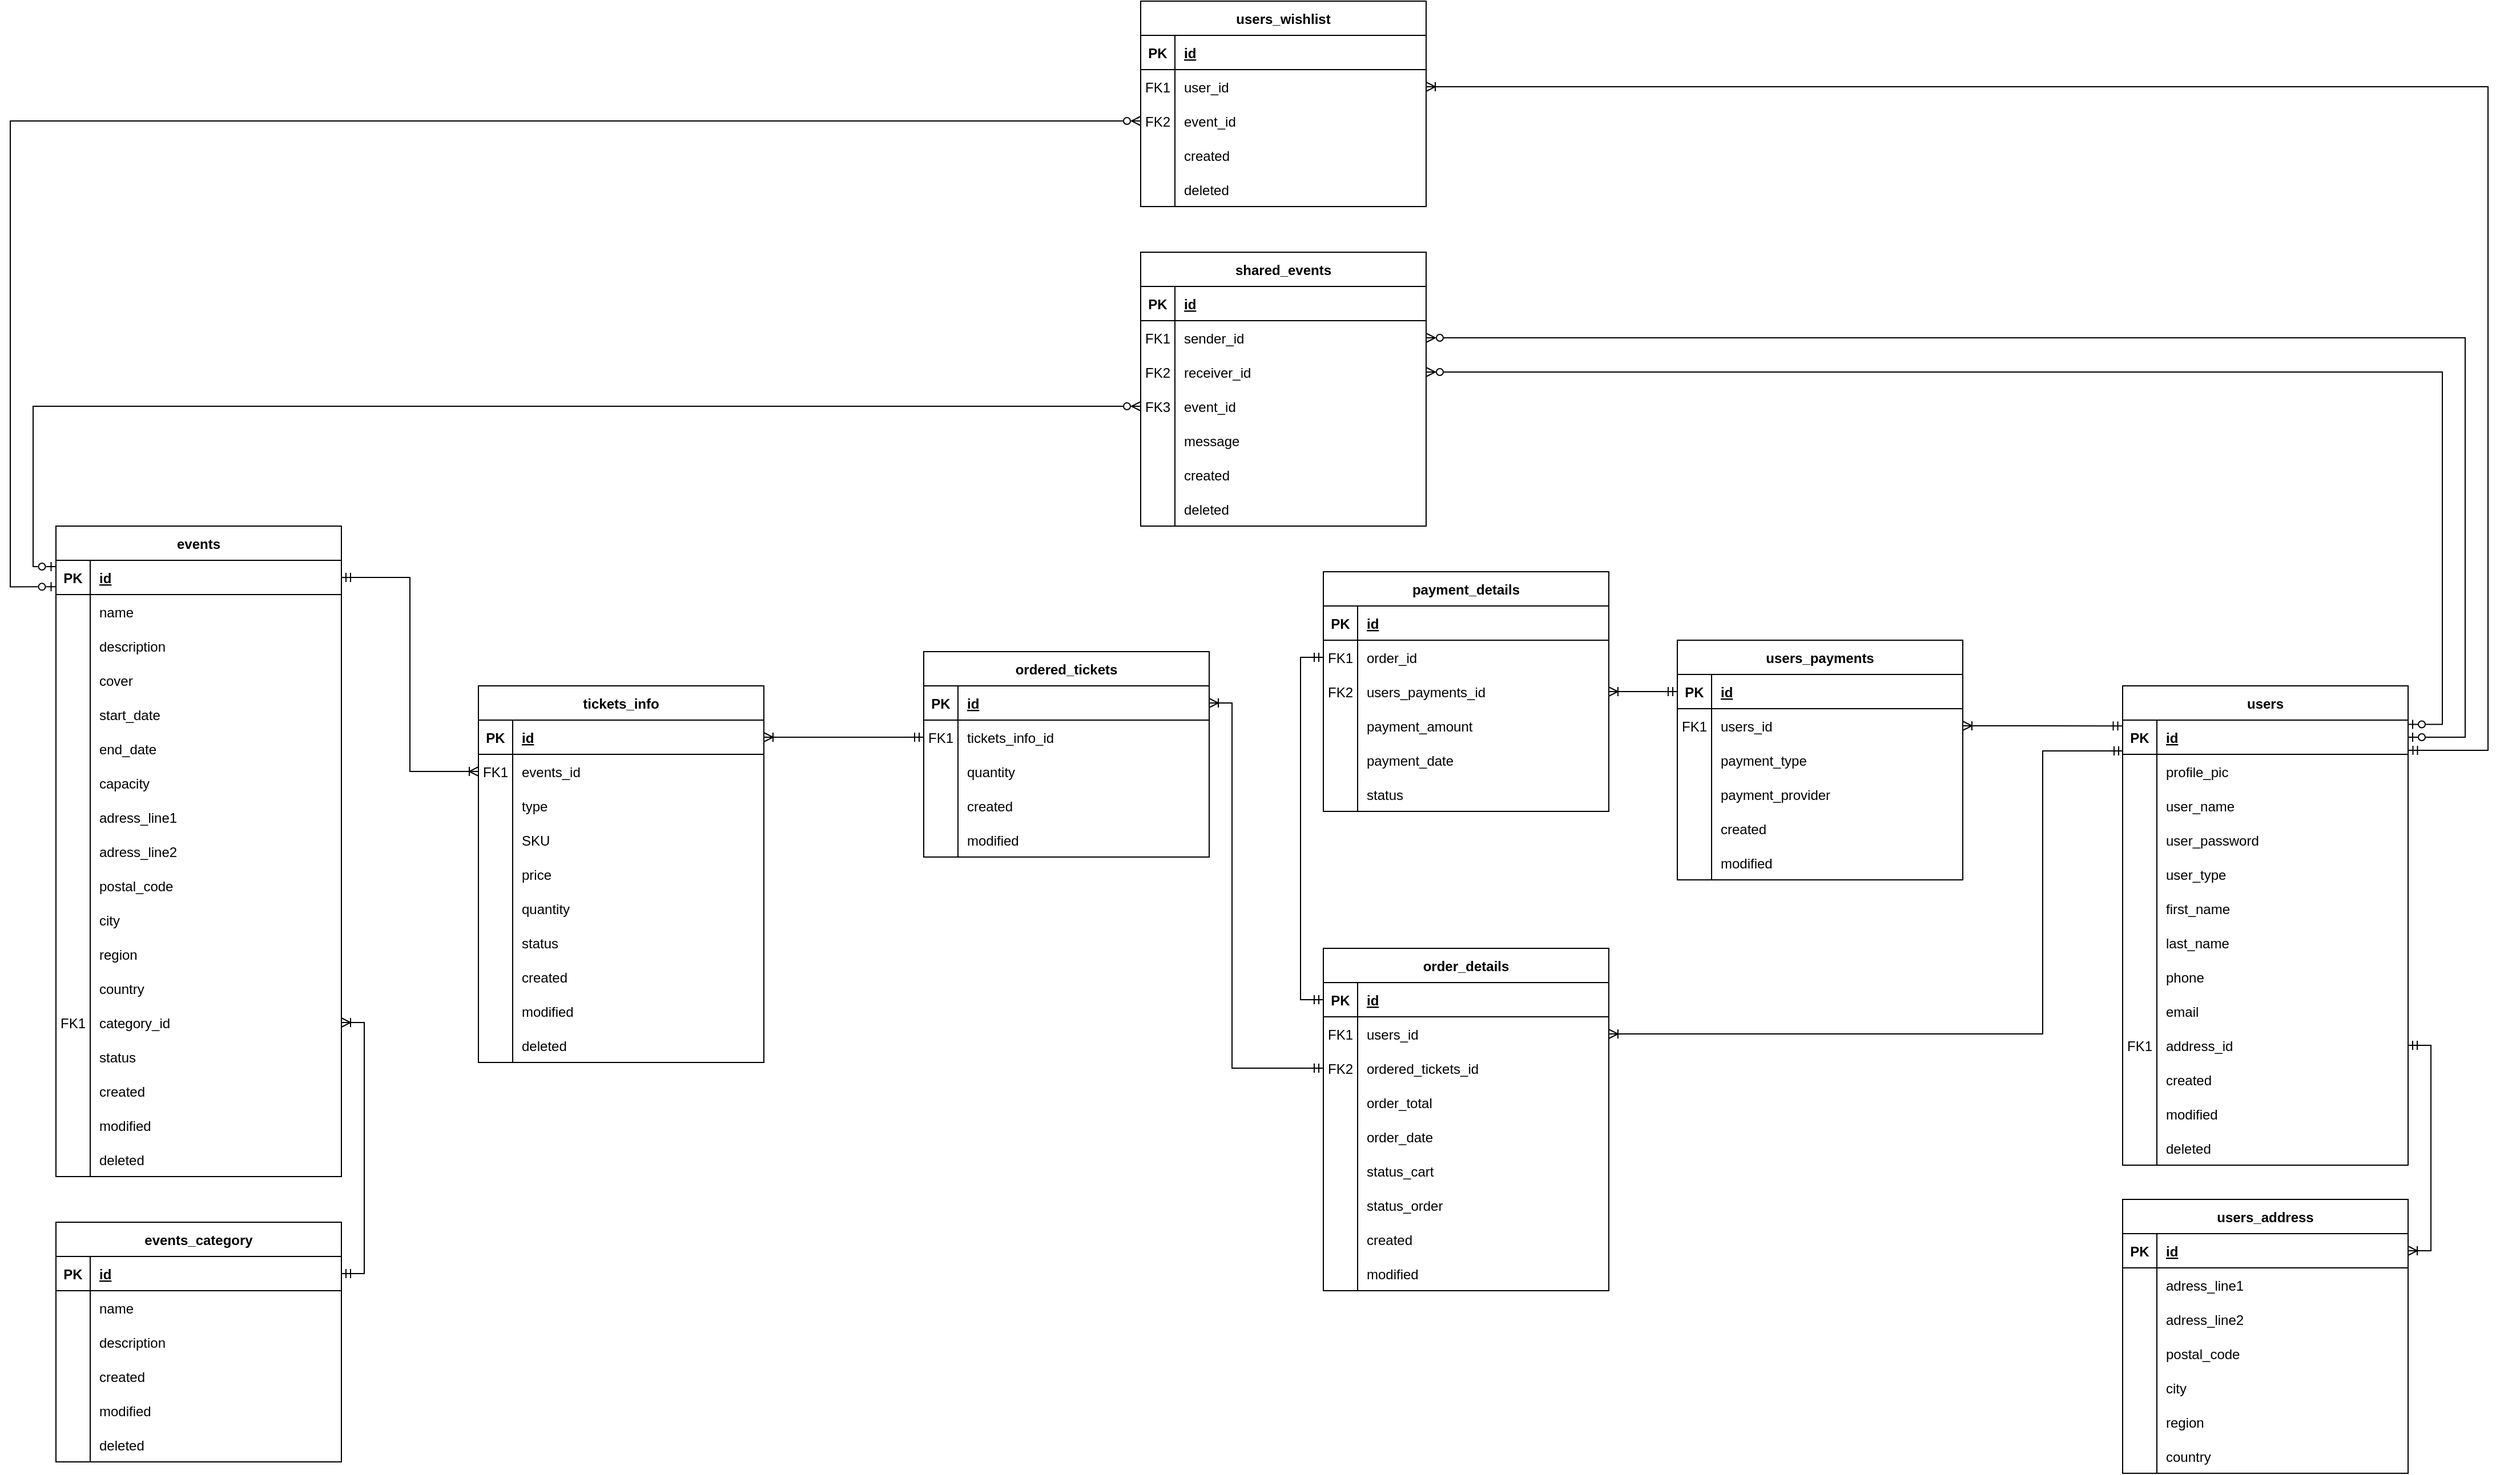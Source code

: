 <mxfile version="25.0.3">
  <diagram id="R2lEEEUBdFMjLlhIrx00" name="Page-1">
    <mxGraphModel dx="3825" dy="2343" grid="1" gridSize="10" guides="1" tooltips="1" connect="1" arrows="1" fold="1" page="0" pageScale="1" pageWidth="850" pageHeight="1100" math="0" shadow="0" extFonts="Permanent Marker^https://fonts.googleapis.com/css?family=Permanent+Marker">
      <root>
        <mxCell id="0" />
        <mxCell id="1" parent="0" />
        <mxCell id="C-vyLk0tnHw3VtMMgP7b-2" value="users" style="shape=table;startSize=30;container=1;collapsible=1;childLayout=tableLayout;fixedRows=1;rowLines=0;fontStyle=1;align=center;resizeLast=1;" parent="1" vertex="1">
          <mxGeometry x="710" y="60" width="250" height="420" as="geometry" />
        </mxCell>
        <mxCell id="C-vyLk0tnHw3VtMMgP7b-3" value="" style="shape=partialRectangle;collapsible=0;dropTarget=0;pointerEvents=0;fillColor=none;points=[[0,0.5],[1,0.5]];portConstraint=eastwest;top=0;left=0;right=0;bottom=1;" parent="C-vyLk0tnHw3VtMMgP7b-2" vertex="1">
          <mxGeometry y="30" width="250" height="30" as="geometry" />
        </mxCell>
        <mxCell id="C-vyLk0tnHw3VtMMgP7b-4" value="PK" style="shape=partialRectangle;overflow=hidden;connectable=0;fillColor=none;top=0;left=0;bottom=0;right=0;fontStyle=1;" parent="C-vyLk0tnHw3VtMMgP7b-3" vertex="1">
          <mxGeometry width="30" height="30" as="geometry">
            <mxRectangle width="30" height="30" as="alternateBounds" />
          </mxGeometry>
        </mxCell>
        <mxCell id="C-vyLk0tnHw3VtMMgP7b-5" value="id" style="shape=partialRectangle;overflow=hidden;connectable=0;fillColor=none;top=0;left=0;bottom=0;right=0;align=left;spacingLeft=6;fontStyle=5;" parent="C-vyLk0tnHw3VtMMgP7b-3" vertex="1">
          <mxGeometry x="30" width="220" height="30" as="geometry">
            <mxRectangle width="220" height="30" as="alternateBounds" />
          </mxGeometry>
        </mxCell>
        <mxCell id="C-vyLk0tnHw3VtMMgP7b-6" value="" style="shape=partialRectangle;collapsible=0;dropTarget=0;pointerEvents=0;fillColor=none;points=[[0,0.5],[1,0.5]];portConstraint=eastwest;top=0;left=0;right=0;bottom=0;" parent="C-vyLk0tnHw3VtMMgP7b-2" vertex="1">
          <mxGeometry y="60" width="250" height="30" as="geometry" />
        </mxCell>
        <mxCell id="C-vyLk0tnHw3VtMMgP7b-7" value="" style="shape=partialRectangle;overflow=hidden;connectable=0;fillColor=none;top=0;left=0;bottom=0;right=0;" parent="C-vyLk0tnHw3VtMMgP7b-6" vertex="1">
          <mxGeometry width="30" height="30" as="geometry">
            <mxRectangle width="30" height="30" as="alternateBounds" />
          </mxGeometry>
        </mxCell>
        <mxCell id="C-vyLk0tnHw3VtMMgP7b-8" value="profile_pic" style="shape=partialRectangle;overflow=hidden;connectable=0;fillColor=none;top=0;left=0;bottom=0;right=0;align=left;spacingLeft=6;" parent="C-vyLk0tnHw3VtMMgP7b-6" vertex="1">
          <mxGeometry x="30" width="220" height="30" as="geometry">
            <mxRectangle width="220" height="30" as="alternateBounds" />
          </mxGeometry>
        </mxCell>
        <mxCell id="ZyFJw4gXHJykZJazhLID-1" style="shape=partialRectangle;collapsible=0;dropTarget=0;pointerEvents=0;fillColor=none;points=[[0,0.5],[1,0.5]];portConstraint=eastwest;top=0;left=0;right=0;bottom=0;" parent="C-vyLk0tnHw3VtMMgP7b-2" vertex="1">
          <mxGeometry y="90" width="250" height="30" as="geometry" />
        </mxCell>
        <mxCell id="ZyFJw4gXHJykZJazhLID-2" style="shape=partialRectangle;overflow=hidden;connectable=0;fillColor=none;top=0;left=0;bottom=0;right=0;" parent="ZyFJw4gXHJykZJazhLID-1" vertex="1">
          <mxGeometry width="30" height="30" as="geometry">
            <mxRectangle width="30" height="30" as="alternateBounds" />
          </mxGeometry>
        </mxCell>
        <mxCell id="ZyFJw4gXHJykZJazhLID-3" value="user_name" style="shape=partialRectangle;overflow=hidden;connectable=0;fillColor=none;top=0;left=0;bottom=0;right=0;align=left;spacingLeft=6;" parent="ZyFJw4gXHJykZJazhLID-1" vertex="1">
          <mxGeometry x="30" width="220" height="30" as="geometry">
            <mxRectangle width="220" height="30" as="alternateBounds" />
          </mxGeometry>
        </mxCell>
        <mxCell id="C-vyLk0tnHw3VtMMgP7b-9" value="" style="shape=partialRectangle;collapsible=0;dropTarget=0;pointerEvents=0;fillColor=none;points=[[0,0.5],[1,0.5]];portConstraint=eastwest;top=0;left=0;right=0;bottom=0;" parent="C-vyLk0tnHw3VtMMgP7b-2" vertex="1">
          <mxGeometry y="120" width="250" height="30" as="geometry" />
        </mxCell>
        <mxCell id="C-vyLk0tnHw3VtMMgP7b-10" value="" style="shape=partialRectangle;overflow=hidden;connectable=0;fillColor=none;top=0;left=0;bottom=0;right=0;" parent="C-vyLk0tnHw3VtMMgP7b-9" vertex="1">
          <mxGeometry width="30" height="30" as="geometry">
            <mxRectangle width="30" height="30" as="alternateBounds" />
          </mxGeometry>
        </mxCell>
        <mxCell id="C-vyLk0tnHw3VtMMgP7b-11" value="user_password" style="shape=partialRectangle;overflow=hidden;connectable=0;fillColor=none;top=0;left=0;bottom=0;right=0;align=left;spacingLeft=6;" parent="C-vyLk0tnHw3VtMMgP7b-9" vertex="1">
          <mxGeometry x="30" width="220" height="30" as="geometry">
            <mxRectangle width="220" height="30" as="alternateBounds" />
          </mxGeometry>
        </mxCell>
        <mxCell id="VLBVRoMVTAHV3UB6outP-1" style="shape=partialRectangle;collapsible=0;dropTarget=0;pointerEvents=0;fillColor=none;points=[[0,0.5],[1,0.5]];portConstraint=eastwest;top=0;left=0;right=0;bottom=0;" parent="C-vyLk0tnHw3VtMMgP7b-2" vertex="1">
          <mxGeometry y="150" width="250" height="30" as="geometry" />
        </mxCell>
        <mxCell id="VLBVRoMVTAHV3UB6outP-2" style="shape=partialRectangle;overflow=hidden;connectable=0;fillColor=none;top=0;left=0;bottom=0;right=0;" parent="VLBVRoMVTAHV3UB6outP-1" vertex="1">
          <mxGeometry width="30" height="30" as="geometry">
            <mxRectangle width="30" height="30" as="alternateBounds" />
          </mxGeometry>
        </mxCell>
        <mxCell id="VLBVRoMVTAHV3UB6outP-3" value="user_type" style="shape=partialRectangle;overflow=hidden;connectable=0;fillColor=none;top=0;left=0;bottom=0;right=0;align=left;spacingLeft=6;" parent="VLBVRoMVTAHV3UB6outP-1" vertex="1">
          <mxGeometry x="30" width="220" height="30" as="geometry">
            <mxRectangle width="220" height="30" as="alternateBounds" />
          </mxGeometry>
        </mxCell>
        <mxCell id="Id0VMBnzjDjoxAUSHwJ--1" style="shape=partialRectangle;collapsible=0;dropTarget=0;pointerEvents=0;fillColor=none;points=[[0,0.5],[1,0.5]];portConstraint=eastwest;top=0;left=0;right=0;bottom=0;" parent="C-vyLk0tnHw3VtMMgP7b-2" vertex="1">
          <mxGeometry y="180" width="250" height="30" as="geometry" />
        </mxCell>
        <mxCell id="Id0VMBnzjDjoxAUSHwJ--2" style="shape=partialRectangle;overflow=hidden;connectable=0;fillColor=none;top=0;left=0;bottom=0;right=0;" parent="Id0VMBnzjDjoxAUSHwJ--1" vertex="1">
          <mxGeometry width="30" height="30" as="geometry">
            <mxRectangle width="30" height="30" as="alternateBounds" />
          </mxGeometry>
        </mxCell>
        <mxCell id="Id0VMBnzjDjoxAUSHwJ--3" value="first_name" style="shape=partialRectangle;overflow=hidden;connectable=0;fillColor=none;top=0;left=0;bottom=0;right=0;align=left;spacingLeft=6;" parent="Id0VMBnzjDjoxAUSHwJ--1" vertex="1">
          <mxGeometry x="30" width="220" height="30" as="geometry">
            <mxRectangle width="220" height="30" as="alternateBounds" />
          </mxGeometry>
        </mxCell>
        <mxCell id="Id0VMBnzjDjoxAUSHwJ--4" style="shape=partialRectangle;collapsible=0;dropTarget=0;pointerEvents=0;fillColor=none;points=[[0,0.5],[1,0.5]];portConstraint=eastwest;top=0;left=0;right=0;bottom=0;" parent="C-vyLk0tnHw3VtMMgP7b-2" vertex="1">
          <mxGeometry y="210" width="250" height="30" as="geometry" />
        </mxCell>
        <mxCell id="Id0VMBnzjDjoxAUSHwJ--5" style="shape=partialRectangle;overflow=hidden;connectable=0;fillColor=none;top=0;left=0;bottom=0;right=0;" parent="Id0VMBnzjDjoxAUSHwJ--4" vertex="1">
          <mxGeometry width="30" height="30" as="geometry">
            <mxRectangle width="30" height="30" as="alternateBounds" />
          </mxGeometry>
        </mxCell>
        <mxCell id="Id0VMBnzjDjoxAUSHwJ--6" value="last_name" style="shape=partialRectangle;overflow=hidden;connectable=0;fillColor=none;top=0;left=0;bottom=0;right=0;align=left;spacingLeft=6;" parent="Id0VMBnzjDjoxAUSHwJ--4" vertex="1">
          <mxGeometry x="30" width="220" height="30" as="geometry">
            <mxRectangle width="220" height="30" as="alternateBounds" />
          </mxGeometry>
        </mxCell>
        <mxCell id="Id0VMBnzjDjoxAUSHwJ--7" style="shape=partialRectangle;collapsible=0;dropTarget=0;pointerEvents=0;fillColor=none;points=[[0,0.5],[1,0.5]];portConstraint=eastwest;top=0;left=0;right=0;bottom=0;" parent="C-vyLk0tnHw3VtMMgP7b-2" vertex="1">
          <mxGeometry y="240" width="250" height="30" as="geometry" />
        </mxCell>
        <mxCell id="Id0VMBnzjDjoxAUSHwJ--8" style="shape=partialRectangle;overflow=hidden;connectable=0;fillColor=none;top=0;left=0;bottom=0;right=0;" parent="Id0VMBnzjDjoxAUSHwJ--7" vertex="1">
          <mxGeometry width="30" height="30" as="geometry">
            <mxRectangle width="30" height="30" as="alternateBounds" />
          </mxGeometry>
        </mxCell>
        <mxCell id="Id0VMBnzjDjoxAUSHwJ--9" value="phone" style="shape=partialRectangle;overflow=hidden;connectable=0;fillColor=none;top=0;left=0;bottom=0;right=0;align=left;spacingLeft=6;" parent="Id0VMBnzjDjoxAUSHwJ--7" vertex="1">
          <mxGeometry x="30" width="220" height="30" as="geometry">
            <mxRectangle width="220" height="30" as="alternateBounds" />
          </mxGeometry>
        </mxCell>
        <mxCell id="Id0VMBnzjDjoxAUSHwJ--396" style="shape=partialRectangle;collapsible=0;dropTarget=0;pointerEvents=0;fillColor=none;points=[[0,0.5],[1,0.5]];portConstraint=eastwest;top=0;left=0;right=0;bottom=0;" parent="C-vyLk0tnHw3VtMMgP7b-2" vertex="1">
          <mxGeometry y="270" width="250" height="30" as="geometry" />
        </mxCell>
        <mxCell id="Id0VMBnzjDjoxAUSHwJ--397" style="shape=partialRectangle;overflow=hidden;connectable=0;fillColor=none;top=0;left=0;bottom=0;right=0;" parent="Id0VMBnzjDjoxAUSHwJ--396" vertex="1">
          <mxGeometry width="30" height="30" as="geometry">
            <mxRectangle width="30" height="30" as="alternateBounds" />
          </mxGeometry>
        </mxCell>
        <mxCell id="Id0VMBnzjDjoxAUSHwJ--398" value="email" style="shape=partialRectangle;overflow=hidden;connectable=0;fillColor=none;top=0;left=0;bottom=0;right=0;align=left;spacingLeft=6;" parent="Id0VMBnzjDjoxAUSHwJ--396" vertex="1">
          <mxGeometry x="30" width="220" height="30" as="geometry">
            <mxRectangle width="220" height="30" as="alternateBounds" />
          </mxGeometry>
        </mxCell>
        <mxCell id="dL074yloU-lFgSDsKJy0-1" style="shape=partialRectangle;collapsible=0;dropTarget=0;pointerEvents=0;fillColor=none;points=[[0,0.5],[1,0.5]];portConstraint=eastwest;top=0;left=0;right=0;bottom=0;" parent="C-vyLk0tnHw3VtMMgP7b-2" vertex="1">
          <mxGeometry y="300" width="250" height="30" as="geometry" />
        </mxCell>
        <mxCell id="dL074yloU-lFgSDsKJy0-2" value="FK1" style="shape=partialRectangle;overflow=hidden;connectable=0;fillColor=none;top=0;left=0;bottom=0;right=0;" parent="dL074yloU-lFgSDsKJy0-1" vertex="1">
          <mxGeometry width="30" height="30" as="geometry">
            <mxRectangle width="30" height="30" as="alternateBounds" />
          </mxGeometry>
        </mxCell>
        <mxCell id="dL074yloU-lFgSDsKJy0-3" value="address_id" style="shape=partialRectangle;overflow=hidden;connectable=0;fillColor=none;top=0;left=0;bottom=0;right=0;align=left;spacingLeft=6;" parent="dL074yloU-lFgSDsKJy0-1" vertex="1">
          <mxGeometry x="30" width="220" height="30" as="geometry">
            <mxRectangle width="220" height="30" as="alternateBounds" />
          </mxGeometry>
        </mxCell>
        <mxCell id="Id0VMBnzjDjoxAUSHwJ--13" style="shape=partialRectangle;collapsible=0;dropTarget=0;pointerEvents=0;fillColor=none;points=[[0,0.5],[1,0.5]];portConstraint=eastwest;top=0;left=0;right=0;bottom=0;" parent="C-vyLk0tnHw3VtMMgP7b-2" vertex="1">
          <mxGeometry y="330" width="250" height="30" as="geometry" />
        </mxCell>
        <mxCell id="Id0VMBnzjDjoxAUSHwJ--14" style="shape=partialRectangle;overflow=hidden;connectable=0;fillColor=none;top=0;left=0;bottom=0;right=0;" parent="Id0VMBnzjDjoxAUSHwJ--13" vertex="1">
          <mxGeometry width="30" height="30" as="geometry">
            <mxRectangle width="30" height="30" as="alternateBounds" />
          </mxGeometry>
        </mxCell>
        <mxCell id="Id0VMBnzjDjoxAUSHwJ--15" value="created" style="shape=partialRectangle;overflow=hidden;connectable=0;fillColor=none;top=0;left=0;bottom=0;right=0;align=left;spacingLeft=6;" parent="Id0VMBnzjDjoxAUSHwJ--13" vertex="1">
          <mxGeometry x="30" width="220" height="30" as="geometry">
            <mxRectangle width="220" height="30" as="alternateBounds" />
          </mxGeometry>
        </mxCell>
        <mxCell id="Id0VMBnzjDjoxAUSHwJ--10" style="shape=partialRectangle;collapsible=0;dropTarget=0;pointerEvents=0;fillColor=none;points=[[0,0.5],[1,0.5]];portConstraint=eastwest;top=0;left=0;right=0;bottom=0;" parent="C-vyLk0tnHw3VtMMgP7b-2" vertex="1">
          <mxGeometry y="360" width="250" height="30" as="geometry" />
        </mxCell>
        <mxCell id="Id0VMBnzjDjoxAUSHwJ--11" style="shape=partialRectangle;overflow=hidden;connectable=0;fillColor=none;top=0;left=0;bottom=0;right=0;" parent="Id0VMBnzjDjoxAUSHwJ--10" vertex="1">
          <mxGeometry width="30" height="30" as="geometry">
            <mxRectangle width="30" height="30" as="alternateBounds" />
          </mxGeometry>
        </mxCell>
        <mxCell id="Id0VMBnzjDjoxAUSHwJ--12" value="modified" style="shape=partialRectangle;overflow=hidden;connectable=0;fillColor=none;top=0;left=0;bottom=0;right=0;align=left;spacingLeft=6;" parent="Id0VMBnzjDjoxAUSHwJ--10" vertex="1">
          <mxGeometry x="30" width="220" height="30" as="geometry">
            <mxRectangle width="220" height="30" as="alternateBounds" />
          </mxGeometry>
        </mxCell>
        <mxCell id="dL074yloU-lFgSDsKJy0-5" style="shape=partialRectangle;collapsible=0;dropTarget=0;pointerEvents=0;fillColor=none;points=[[0,0.5],[1,0.5]];portConstraint=eastwest;top=0;left=0;right=0;bottom=0;" parent="C-vyLk0tnHw3VtMMgP7b-2" vertex="1">
          <mxGeometry y="390" width="250" height="30" as="geometry" />
        </mxCell>
        <mxCell id="dL074yloU-lFgSDsKJy0-6" style="shape=partialRectangle;overflow=hidden;connectable=0;fillColor=none;top=0;left=0;bottom=0;right=0;" parent="dL074yloU-lFgSDsKJy0-5" vertex="1">
          <mxGeometry width="30" height="30" as="geometry">
            <mxRectangle width="30" height="30" as="alternateBounds" />
          </mxGeometry>
        </mxCell>
        <mxCell id="dL074yloU-lFgSDsKJy0-7" value="deleted" style="shape=partialRectangle;overflow=hidden;connectable=0;fillColor=none;top=0;left=0;bottom=0;right=0;align=left;spacingLeft=6;" parent="dL074yloU-lFgSDsKJy0-5" vertex="1">
          <mxGeometry x="30" width="220" height="30" as="geometry">
            <mxRectangle width="220" height="30" as="alternateBounds" />
          </mxGeometry>
        </mxCell>
        <mxCell id="C-vyLk0tnHw3VtMMgP7b-23" value="events" style="shape=table;startSize=30;container=1;collapsible=1;childLayout=tableLayout;fixedRows=1;rowLines=0;fontStyle=1;align=center;resizeLast=1;" parent="1" vertex="1">
          <mxGeometry x="-1100" y="-80" width="250" height="570" as="geometry" />
        </mxCell>
        <mxCell id="C-vyLk0tnHw3VtMMgP7b-24" value="" style="shape=partialRectangle;collapsible=0;dropTarget=0;pointerEvents=0;fillColor=none;points=[[0,0.5],[1,0.5]];portConstraint=eastwest;top=0;left=0;right=0;bottom=1;" parent="C-vyLk0tnHw3VtMMgP7b-23" vertex="1">
          <mxGeometry y="30" width="250" height="30" as="geometry" />
        </mxCell>
        <mxCell id="C-vyLk0tnHw3VtMMgP7b-25" value="PK" style="shape=partialRectangle;overflow=hidden;connectable=0;fillColor=none;top=0;left=0;bottom=0;right=0;fontStyle=1;" parent="C-vyLk0tnHw3VtMMgP7b-24" vertex="1">
          <mxGeometry width="30" height="30" as="geometry">
            <mxRectangle width="30" height="30" as="alternateBounds" />
          </mxGeometry>
        </mxCell>
        <mxCell id="C-vyLk0tnHw3VtMMgP7b-26" value="id" style="shape=partialRectangle;overflow=hidden;connectable=0;fillColor=none;top=0;left=0;bottom=0;right=0;align=left;spacingLeft=6;fontStyle=5;" parent="C-vyLk0tnHw3VtMMgP7b-24" vertex="1">
          <mxGeometry x="30" width="220" height="30" as="geometry">
            <mxRectangle width="220" height="30" as="alternateBounds" />
          </mxGeometry>
        </mxCell>
        <mxCell id="C-vyLk0tnHw3VtMMgP7b-27" value="" style="shape=partialRectangle;collapsible=0;dropTarget=0;pointerEvents=0;fillColor=none;points=[[0,0.5],[1,0.5]];portConstraint=eastwest;top=0;left=0;right=0;bottom=0;" parent="C-vyLk0tnHw3VtMMgP7b-23" vertex="1">
          <mxGeometry y="60" width="250" height="30" as="geometry" />
        </mxCell>
        <mxCell id="C-vyLk0tnHw3VtMMgP7b-28" value="" style="shape=partialRectangle;overflow=hidden;connectable=0;fillColor=none;top=0;left=0;bottom=0;right=0;" parent="C-vyLk0tnHw3VtMMgP7b-27" vertex="1">
          <mxGeometry width="30" height="30" as="geometry">
            <mxRectangle width="30" height="30" as="alternateBounds" />
          </mxGeometry>
        </mxCell>
        <mxCell id="C-vyLk0tnHw3VtMMgP7b-29" value="name" style="shape=partialRectangle;overflow=hidden;connectable=0;fillColor=none;top=0;left=0;bottom=0;right=0;align=left;spacingLeft=6;" parent="C-vyLk0tnHw3VtMMgP7b-27" vertex="1">
          <mxGeometry x="30" width="220" height="30" as="geometry">
            <mxRectangle width="220" height="30" as="alternateBounds" />
          </mxGeometry>
        </mxCell>
        <mxCell id="Id0VMBnzjDjoxAUSHwJ--126" style="shape=partialRectangle;collapsible=0;dropTarget=0;pointerEvents=0;fillColor=none;points=[[0,0.5],[1,0.5]];portConstraint=eastwest;top=0;left=0;right=0;bottom=0;" parent="C-vyLk0tnHw3VtMMgP7b-23" vertex="1">
          <mxGeometry y="90" width="250" height="30" as="geometry" />
        </mxCell>
        <mxCell id="Id0VMBnzjDjoxAUSHwJ--127" style="shape=partialRectangle;overflow=hidden;connectable=0;fillColor=none;top=0;left=0;bottom=0;right=0;" parent="Id0VMBnzjDjoxAUSHwJ--126" vertex="1">
          <mxGeometry width="30" height="30" as="geometry">
            <mxRectangle width="30" height="30" as="alternateBounds" />
          </mxGeometry>
        </mxCell>
        <mxCell id="Id0VMBnzjDjoxAUSHwJ--128" value="description" style="shape=partialRectangle;overflow=hidden;connectable=0;fillColor=none;top=0;left=0;bottom=0;right=0;align=left;spacingLeft=6;" parent="Id0VMBnzjDjoxAUSHwJ--126" vertex="1">
          <mxGeometry x="30" width="220" height="30" as="geometry">
            <mxRectangle width="220" height="30" as="alternateBounds" />
          </mxGeometry>
        </mxCell>
        <mxCell id="Id0VMBnzjDjoxAUSHwJ--402" style="shape=partialRectangle;collapsible=0;dropTarget=0;pointerEvents=0;fillColor=none;points=[[0,0.5],[1,0.5]];portConstraint=eastwest;top=0;left=0;right=0;bottom=0;" parent="C-vyLk0tnHw3VtMMgP7b-23" vertex="1">
          <mxGeometry y="120" width="250" height="30" as="geometry" />
        </mxCell>
        <mxCell id="Id0VMBnzjDjoxAUSHwJ--403" style="shape=partialRectangle;overflow=hidden;connectable=0;fillColor=none;top=0;left=0;bottom=0;right=0;" parent="Id0VMBnzjDjoxAUSHwJ--402" vertex="1">
          <mxGeometry width="30" height="30" as="geometry">
            <mxRectangle width="30" height="30" as="alternateBounds" />
          </mxGeometry>
        </mxCell>
        <mxCell id="Id0VMBnzjDjoxAUSHwJ--404" value="cover" style="shape=partialRectangle;overflow=hidden;connectable=0;fillColor=none;top=0;left=0;bottom=0;right=0;align=left;spacingLeft=6;" parent="Id0VMBnzjDjoxAUSHwJ--402" vertex="1">
          <mxGeometry x="30" width="220" height="30" as="geometry">
            <mxRectangle width="220" height="30" as="alternateBounds" />
          </mxGeometry>
        </mxCell>
        <mxCell id="t_5sL-MNhTbU0UZw5Eh5-10" style="shape=partialRectangle;collapsible=0;dropTarget=0;pointerEvents=0;fillColor=none;points=[[0,0.5],[1,0.5]];portConstraint=eastwest;top=0;left=0;right=0;bottom=0;" parent="C-vyLk0tnHw3VtMMgP7b-23" vertex="1">
          <mxGeometry y="150" width="250" height="30" as="geometry" />
        </mxCell>
        <mxCell id="t_5sL-MNhTbU0UZw5Eh5-11" style="shape=partialRectangle;overflow=hidden;connectable=0;fillColor=none;top=0;left=0;bottom=0;right=0;" parent="t_5sL-MNhTbU0UZw5Eh5-10" vertex="1">
          <mxGeometry width="30" height="30" as="geometry">
            <mxRectangle width="30" height="30" as="alternateBounds" />
          </mxGeometry>
        </mxCell>
        <mxCell id="t_5sL-MNhTbU0UZw5Eh5-12" value="start_date" style="shape=partialRectangle;overflow=hidden;connectable=0;fillColor=none;top=0;left=0;bottom=0;right=0;align=left;spacingLeft=6;" parent="t_5sL-MNhTbU0UZw5Eh5-10" vertex="1">
          <mxGeometry x="30" width="220" height="30" as="geometry">
            <mxRectangle width="220" height="30" as="alternateBounds" />
          </mxGeometry>
        </mxCell>
        <mxCell id="koFm3AncodIdfWpDwPaP-1" style="shape=partialRectangle;collapsible=0;dropTarget=0;pointerEvents=0;fillColor=none;points=[[0,0.5],[1,0.5]];portConstraint=eastwest;top=0;left=0;right=0;bottom=0;" parent="C-vyLk0tnHw3VtMMgP7b-23" vertex="1">
          <mxGeometry y="180" width="250" height="30" as="geometry" />
        </mxCell>
        <mxCell id="koFm3AncodIdfWpDwPaP-2" style="shape=partialRectangle;overflow=hidden;connectable=0;fillColor=none;top=0;left=0;bottom=0;right=0;" parent="koFm3AncodIdfWpDwPaP-1" vertex="1">
          <mxGeometry width="30" height="30" as="geometry">
            <mxRectangle width="30" height="30" as="alternateBounds" />
          </mxGeometry>
        </mxCell>
        <mxCell id="koFm3AncodIdfWpDwPaP-3" value="end_date" style="shape=partialRectangle;overflow=hidden;connectable=0;fillColor=none;top=0;left=0;bottom=0;right=0;align=left;spacingLeft=6;" parent="koFm3AncodIdfWpDwPaP-1" vertex="1">
          <mxGeometry x="30" width="220" height="30" as="geometry">
            <mxRectangle width="220" height="30" as="alternateBounds" />
          </mxGeometry>
        </mxCell>
        <mxCell id="t_5sL-MNhTbU0UZw5Eh5-7" style="shape=partialRectangle;collapsible=0;dropTarget=0;pointerEvents=0;fillColor=none;points=[[0,0.5],[1,0.5]];portConstraint=eastwest;top=0;left=0;right=0;bottom=0;" parent="C-vyLk0tnHw3VtMMgP7b-23" vertex="1">
          <mxGeometry y="210" width="250" height="30" as="geometry" />
        </mxCell>
        <mxCell id="t_5sL-MNhTbU0UZw5Eh5-8" style="shape=partialRectangle;overflow=hidden;connectable=0;fillColor=none;top=0;left=0;bottom=0;right=0;" parent="t_5sL-MNhTbU0UZw5Eh5-7" vertex="1">
          <mxGeometry width="30" height="30" as="geometry">
            <mxRectangle width="30" height="30" as="alternateBounds" />
          </mxGeometry>
        </mxCell>
        <mxCell id="t_5sL-MNhTbU0UZw5Eh5-9" value="capacity" style="shape=partialRectangle;overflow=hidden;connectable=0;fillColor=none;top=0;left=0;bottom=0;right=0;align=left;spacingLeft=6;" parent="t_5sL-MNhTbU0UZw5Eh5-7" vertex="1">
          <mxGeometry x="30" width="220" height="30" as="geometry">
            <mxRectangle width="220" height="30" as="alternateBounds" />
          </mxGeometry>
        </mxCell>
        <mxCell id="t_5sL-MNhTbU0UZw5Eh5-13" style="shape=partialRectangle;collapsible=0;dropTarget=0;pointerEvents=0;fillColor=none;points=[[0,0.5],[1,0.5]];portConstraint=eastwest;top=0;left=0;right=0;bottom=0;" parent="C-vyLk0tnHw3VtMMgP7b-23" vertex="1">
          <mxGeometry y="240" width="250" height="30" as="geometry" />
        </mxCell>
        <mxCell id="t_5sL-MNhTbU0UZw5Eh5-14" value="" style="shape=partialRectangle;overflow=hidden;connectable=0;fillColor=none;top=0;left=0;bottom=0;right=0;" parent="t_5sL-MNhTbU0UZw5Eh5-13" vertex="1">
          <mxGeometry width="30" height="30" as="geometry">
            <mxRectangle width="30" height="30" as="alternateBounds" />
          </mxGeometry>
        </mxCell>
        <mxCell id="t_5sL-MNhTbU0UZw5Eh5-15" value="adress_line1" style="shape=partialRectangle;overflow=hidden;connectable=0;fillColor=none;top=0;left=0;bottom=0;right=0;align=left;spacingLeft=6;" parent="t_5sL-MNhTbU0UZw5Eh5-13" vertex="1">
          <mxGeometry x="30" width="220" height="30" as="geometry">
            <mxRectangle width="220" height="30" as="alternateBounds" />
          </mxGeometry>
        </mxCell>
        <mxCell id="YWzbSltA9CMlxgViTHKo-33" style="shape=partialRectangle;collapsible=0;dropTarget=0;pointerEvents=0;fillColor=none;points=[[0,0.5],[1,0.5]];portConstraint=eastwest;top=0;left=0;right=0;bottom=0;" parent="C-vyLk0tnHw3VtMMgP7b-23" vertex="1">
          <mxGeometry y="270" width="250" height="30" as="geometry" />
        </mxCell>
        <mxCell id="YWzbSltA9CMlxgViTHKo-34" style="shape=partialRectangle;overflow=hidden;connectable=0;fillColor=none;top=0;left=0;bottom=0;right=0;" parent="YWzbSltA9CMlxgViTHKo-33" vertex="1">
          <mxGeometry width="30" height="30" as="geometry">
            <mxRectangle width="30" height="30" as="alternateBounds" />
          </mxGeometry>
        </mxCell>
        <mxCell id="YWzbSltA9CMlxgViTHKo-35" value="adress_line2" style="shape=partialRectangle;overflow=hidden;connectable=0;fillColor=none;top=0;left=0;bottom=0;right=0;align=left;spacingLeft=6;" parent="YWzbSltA9CMlxgViTHKo-33" vertex="1">
          <mxGeometry x="30" width="220" height="30" as="geometry">
            <mxRectangle width="220" height="30" as="alternateBounds" />
          </mxGeometry>
        </mxCell>
        <mxCell id="YWzbSltA9CMlxgViTHKo-30" style="shape=partialRectangle;collapsible=0;dropTarget=0;pointerEvents=0;fillColor=none;points=[[0,0.5],[1,0.5]];portConstraint=eastwest;top=0;left=0;right=0;bottom=0;" parent="C-vyLk0tnHw3VtMMgP7b-23" vertex="1">
          <mxGeometry y="300" width="250" height="30" as="geometry" />
        </mxCell>
        <mxCell id="YWzbSltA9CMlxgViTHKo-31" style="shape=partialRectangle;overflow=hidden;connectable=0;fillColor=none;top=0;left=0;bottom=0;right=0;" parent="YWzbSltA9CMlxgViTHKo-30" vertex="1">
          <mxGeometry width="30" height="30" as="geometry">
            <mxRectangle width="30" height="30" as="alternateBounds" />
          </mxGeometry>
        </mxCell>
        <mxCell id="YWzbSltA9CMlxgViTHKo-32" value="postal_code" style="shape=partialRectangle;overflow=hidden;connectable=0;fillColor=none;top=0;left=0;bottom=0;right=0;align=left;spacingLeft=6;" parent="YWzbSltA9CMlxgViTHKo-30" vertex="1">
          <mxGeometry x="30" width="220" height="30" as="geometry">
            <mxRectangle width="220" height="30" as="alternateBounds" />
          </mxGeometry>
        </mxCell>
        <mxCell id="YWzbSltA9CMlxgViTHKo-27" style="shape=partialRectangle;collapsible=0;dropTarget=0;pointerEvents=0;fillColor=none;points=[[0,0.5],[1,0.5]];portConstraint=eastwest;top=0;left=0;right=0;bottom=0;" parent="C-vyLk0tnHw3VtMMgP7b-23" vertex="1">
          <mxGeometry y="330" width="250" height="30" as="geometry" />
        </mxCell>
        <mxCell id="YWzbSltA9CMlxgViTHKo-28" style="shape=partialRectangle;overflow=hidden;connectable=0;fillColor=none;top=0;left=0;bottom=0;right=0;" parent="YWzbSltA9CMlxgViTHKo-27" vertex="1">
          <mxGeometry width="30" height="30" as="geometry">
            <mxRectangle width="30" height="30" as="alternateBounds" />
          </mxGeometry>
        </mxCell>
        <mxCell id="YWzbSltA9CMlxgViTHKo-29" value="city" style="shape=partialRectangle;overflow=hidden;connectable=0;fillColor=none;top=0;left=0;bottom=0;right=0;align=left;spacingLeft=6;" parent="YWzbSltA9CMlxgViTHKo-27" vertex="1">
          <mxGeometry x="30" width="220" height="30" as="geometry">
            <mxRectangle width="220" height="30" as="alternateBounds" />
          </mxGeometry>
        </mxCell>
        <mxCell id="YWzbSltA9CMlxgViTHKo-24" style="shape=partialRectangle;collapsible=0;dropTarget=0;pointerEvents=0;fillColor=none;points=[[0,0.5],[1,0.5]];portConstraint=eastwest;top=0;left=0;right=0;bottom=0;" parent="C-vyLk0tnHw3VtMMgP7b-23" vertex="1">
          <mxGeometry y="360" width="250" height="30" as="geometry" />
        </mxCell>
        <mxCell id="YWzbSltA9CMlxgViTHKo-25" style="shape=partialRectangle;overflow=hidden;connectable=0;fillColor=none;top=0;left=0;bottom=0;right=0;" parent="YWzbSltA9CMlxgViTHKo-24" vertex="1">
          <mxGeometry width="30" height="30" as="geometry">
            <mxRectangle width="30" height="30" as="alternateBounds" />
          </mxGeometry>
        </mxCell>
        <mxCell id="YWzbSltA9CMlxgViTHKo-26" value="region" style="shape=partialRectangle;overflow=hidden;connectable=0;fillColor=none;top=0;left=0;bottom=0;right=0;align=left;spacingLeft=6;" parent="YWzbSltA9CMlxgViTHKo-24" vertex="1">
          <mxGeometry x="30" width="220" height="30" as="geometry">
            <mxRectangle width="220" height="30" as="alternateBounds" />
          </mxGeometry>
        </mxCell>
        <mxCell id="YWzbSltA9CMlxgViTHKo-21" style="shape=partialRectangle;collapsible=0;dropTarget=0;pointerEvents=0;fillColor=none;points=[[0,0.5],[1,0.5]];portConstraint=eastwest;top=0;left=0;right=0;bottom=0;" parent="C-vyLk0tnHw3VtMMgP7b-23" vertex="1">
          <mxGeometry y="390" width="250" height="30" as="geometry" />
        </mxCell>
        <mxCell id="YWzbSltA9CMlxgViTHKo-22" style="shape=partialRectangle;overflow=hidden;connectable=0;fillColor=none;top=0;left=0;bottom=0;right=0;" parent="YWzbSltA9CMlxgViTHKo-21" vertex="1">
          <mxGeometry width="30" height="30" as="geometry">
            <mxRectangle width="30" height="30" as="alternateBounds" />
          </mxGeometry>
        </mxCell>
        <mxCell id="YWzbSltA9CMlxgViTHKo-23" value="country" style="shape=partialRectangle;overflow=hidden;connectable=0;fillColor=none;top=0;left=0;bottom=0;right=0;align=left;spacingLeft=6;" parent="YWzbSltA9CMlxgViTHKo-21" vertex="1">
          <mxGeometry x="30" width="220" height="30" as="geometry">
            <mxRectangle width="220" height="30" as="alternateBounds" />
          </mxGeometry>
        </mxCell>
        <mxCell id="Id0VMBnzjDjoxAUSHwJ--132" style="shape=partialRectangle;collapsible=0;dropTarget=0;pointerEvents=0;fillColor=none;points=[[0,0.5],[1,0.5]];portConstraint=eastwest;top=0;left=0;right=0;bottom=0;" parent="C-vyLk0tnHw3VtMMgP7b-23" vertex="1">
          <mxGeometry y="420" width="250" height="30" as="geometry" />
        </mxCell>
        <mxCell id="Id0VMBnzjDjoxAUSHwJ--133" value="FK1" style="shape=partialRectangle;overflow=hidden;connectable=0;fillColor=none;top=0;left=0;bottom=0;right=0;" parent="Id0VMBnzjDjoxAUSHwJ--132" vertex="1">
          <mxGeometry width="30" height="30" as="geometry">
            <mxRectangle width="30" height="30" as="alternateBounds" />
          </mxGeometry>
        </mxCell>
        <mxCell id="Id0VMBnzjDjoxAUSHwJ--134" value="category_id" style="shape=partialRectangle;overflow=hidden;connectable=0;fillColor=none;top=0;left=0;bottom=0;right=0;align=left;spacingLeft=6;" parent="Id0VMBnzjDjoxAUSHwJ--132" vertex="1">
          <mxGeometry x="30" width="220" height="30" as="geometry">
            <mxRectangle width="220" height="30" as="alternateBounds" />
          </mxGeometry>
        </mxCell>
        <mxCell id="dL074yloU-lFgSDsKJy0-73" style="shape=partialRectangle;collapsible=0;dropTarget=0;pointerEvents=0;fillColor=none;points=[[0,0.5],[1,0.5]];portConstraint=eastwest;top=0;left=0;right=0;bottom=0;" parent="C-vyLk0tnHw3VtMMgP7b-23" vertex="1">
          <mxGeometry y="450" width="250" height="30" as="geometry" />
        </mxCell>
        <mxCell id="dL074yloU-lFgSDsKJy0-74" style="shape=partialRectangle;overflow=hidden;connectable=0;fillColor=none;top=0;left=0;bottom=0;right=0;" parent="dL074yloU-lFgSDsKJy0-73" vertex="1">
          <mxGeometry width="30" height="30" as="geometry">
            <mxRectangle width="30" height="30" as="alternateBounds" />
          </mxGeometry>
        </mxCell>
        <mxCell id="dL074yloU-lFgSDsKJy0-75" value="status" style="shape=partialRectangle;overflow=hidden;connectable=0;fillColor=none;top=0;left=0;bottom=0;right=0;align=left;spacingLeft=6;" parent="dL074yloU-lFgSDsKJy0-73" vertex="1">
          <mxGeometry x="30" width="220" height="30" as="geometry">
            <mxRectangle width="220" height="30" as="alternateBounds" />
          </mxGeometry>
        </mxCell>
        <mxCell id="Id0VMBnzjDjoxAUSHwJ--141" style="shape=partialRectangle;collapsible=0;dropTarget=0;pointerEvents=0;fillColor=none;points=[[0,0.5],[1,0.5]];portConstraint=eastwest;top=0;left=0;right=0;bottom=0;" parent="C-vyLk0tnHw3VtMMgP7b-23" vertex="1">
          <mxGeometry y="480" width="250" height="30" as="geometry" />
        </mxCell>
        <mxCell id="Id0VMBnzjDjoxAUSHwJ--142" style="shape=partialRectangle;overflow=hidden;connectable=0;fillColor=none;top=0;left=0;bottom=0;right=0;" parent="Id0VMBnzjDjoxAUSHwJ--141" vertex="1">
          <mxGeometry width="30" height="30" as="geometry">
            <mxRectangle width="30" height="30" as="alternateBounds" />
          </mxGeometry>
        </mxCell>
        <mxCell id="Id0VMBnzjDjoxAUSHwJ--143" value="created" style="shape=partialRectangle;overflow=hidden;connectable=0;fillColor=none;top=0;left=0;bottom=0;right=0;align=left;spacingLeft=6;" parent="Id0VMBnzjDjoxAUSHwJ--141" vertex="1">
          <mxGeometry x="30" width="220" height="30" as="geometry">
            <mxRectangle width="220" height="30" as="alternateBounds" />
          </mxGeometry>
        </mxCell>
        <mxCell id="Id0VMBnzjDjoxAUSHwJ--144" style="shape=partialRectangle;collapsible=0;dropTarget=0;pointerEvents=0;fillColor=none;points=[[0,0.5],[1,0.5]];portConstraint=eastwest;top=0;left=0;right=0;bottom=0;" parent="C-vyLk0tnHw3VtMMgP7b-23" vertex="1">
          <mxGeometry y="510" width="250" height="30" as="geometry" />
        </mxCell>
        <mxCell id="Id0VMBnzjDjoxAUSHwJ--145" style="shape=partialRectangle;overflow=hidden;connectable=0;fillColor=none;top=0;left=0;bottom=0;right=0;" parent="Id0VMBnzjDjoxAUSHwJ--144" vertex="1">
          <mxGeometry width="30" height="30" as="geometry">
            <mxRectangle width="30" height="30" as="alternateBounds" />
          </mxGeometry>
        </mxCell>
        <mxCell id="Id0VMBnzjDjoxAUSHwJ--146" value="modified" style="shape=partialRectangle;overflow=hidden;connectable=0;fillColor=none;top=0;left=0;bottom=0;right=0;align=left;spacingLeft=6;" parent="Id0VMBnzjDjoxAUSHwJ--144" vertex="1">
          <mxGeometry x="30" width="220" height="30" as="geometry">
            <mxRectangle width="220" height="30" as="alternateBounds" />
          </mxGeometry>
        </mxCell>
        <mxCell id="Id0VMBnzjDjoxAUSHwJ--147" style="shape=partialRectangle;collapsible=0;dropTarget=0;pointerEvents=0;fillColor=none;points=[[0,0.5],[1,0.5]];portConstraint=eastwest;top=0;left=0;right=0;bottom=0;" parent="C-vyLk0tnHw3VtMMgP7b-23" vertex="1">
          <mxGeometry y="540" width="250" height="30" as="geometry" />
        </mxCell>
        <mxCell id="Id0VMBnzjDjoxAUSHwJ--148" style="shape=partialRectangle;overflow=hidden;connectable=0;fillColor=none;top=0;left=0;bottom=0;right=0;" parent="Id0VMBnzjDjoxAUSHwJ--147" vertex="1">
          <mxGeometry width="30" height="30" as="geometry">
            <mxRectangle width="30" height="30" as="alternateBounds" />
          </mxGeometry>
        </mxCell>
        <mxCell id="Id0VMBnzjDjoxAUSHwJ--149" value="deleted" style="shape=partialRectangle;overflow=hidden;connectable=0;fillColor=none;top=0;left=0;bottom=0;right=0;align=left;spacingLeft=6;" parent="Id0VMBnzjDjoxAUSHwJ--147" vertex="1">
          <mxGeometry x="30" width="220" height="30" as="geometry">
            <mxRectangle width="220" height="30" as="alternateBounds" />
          </mxGeometry>
        </mxCell>
        <mxCell id="Id0VMBnzjDjoxAUSHwJ--16" value="users_address" style="shape=table;startSize=30;container=1;collapsible=1;childLayout=tableLayout;fixedRows=1;rowLines=0;fontStyle=1;align=center;resizeLast=1;" parent="1" vertex="1">
          <mxGeometry x="710" y="510" width="250" height="240" as="geometry" />
        </mxCell>
        <mxCell id="Id0VMBnzjDjoxAUSHwJ--17" value="" style="shape=partialRectangle;collapsible=0;dropTarget=0;pointerEvents=0;fillColor=none;points=[[0,0.5],[1,0.5]];portConstraint=eastwest;top=0;left=0;right=0;bottom=1;" parent="Id0VMBnzjDjoxAUSHwJ--16" vertex="1">
          <mxGeometry y="30" width="250" height="30" as="geometry" />
        </mxCell>
        <mxCell id="Id0VMBnzjDjoxAUSHwJ--18" value="PK" style="shape=partialRectangle;overflow=hidden;connectable=0;fillColor=none;top=0;left=0;bottom=0;right=0;fontStyle=1;" parent="Id0VMBnzjDjoxAUSHwJ--17" vertex="1">
          <mxGeometry width="30" height="30" as="geometry">
            <mxRectangle width="30" height="30" as="alternateBounds" />
          </mxGeometry>
        </mxCell>
        <mxCell id="Id0VMBnzjDjoxAUSHwJ--19" value="id" style="shape=partialRectangle;overflow=hidden;connectable=0;fillColor=none;top=0;left=0;bottom=0;right=0;align=left;spacingLeft=6;fontStyle=5;" parent="Id0VMBnzjDjoxAUSHwJ--17" vertex="1">
          <mxGeometry x="30" width="220" height="30" as="geometry">
            <mxRectangle width="220" height="30" as="alternateBounds" />
          </mxGeometry>
        </mxCell>
        <mxCell id="Id0VMBnzjDjoxAUSHwJ--23" value="" style="shape=partialRectangle;collapsible=0;dropTarget=0;pointerEvents=0;fillColor=none;points=[[0,0.5],[1,0.5]];portConstraint=eastwest;top=0;left=0;right=0;bottom=0;" parent="Id0VMBnzjDjoxAUSHwJ--16" vertex="1">
          <mxGeometry y="60" width="250" height="30" as="geometry" />
        </mxCell>
        <mxCell id="Id0VMBnzjDjoxAUSHwJ--24" value="" style="shape=partialRectangle;overflow=hidden;connectable=0;fillColor=none;top=0;left=0;bottom=0;right=0;" parent="Id0VMBnzjDjoxAUSHwJ--23" vertex="1">
          <mxGeometry width="30" height="30" as="geometry">
            <mxRectangle width="30" height="30" as="alternateBounds" />
          </mxGeometry>
        </mxCell>
        <mxCell id="Id0VMBnzjDjoxAUSHwJ--25" value="adress_line1" style="shape=partialRectangle;overflow=hidden;connectable=0;fillColor=none;top=0;left=0;bottom=0;right=0;align=left;spacingLeft=6;" parent="Id0VMBnzjDjoxAUSHwJ--23" vertex="1">
          <mxGeometry x="30" width="220" height="30" as="geometry">
            <mxRectangle width="220" height="30" as="alternateBounds" />
          </mxGeometry>
        </mxCell>
        <mxCell id="Id0VMBnzjDjoxAUSHwJ--26" style="shape=partialRectangle;collapsible=0;dropTarget=0;pointerEvents=0;fillColor=none;points=[[0,0.5],[1,0.5]];portConstraint=eastwest;top=0;left=0;right=0;bottom=0;" parent="Id0VMBnzjDjoxAUSHwJ--16" vertex="1">
          <mxGeometry y="90" width="250" height="30" as="geometry" />
        </mxCell>
        <mxCell id="Id0VMBnzjDjoxAUSHwJ--27" style="shape=partialRectangle;overflow=hidden;connectable=0;fillColor=none;top=0;left=0;bottom=0;right=0;" parent="Id0VMBnzjDjoxAUSHwJ--26" vertex="1">
          <mxGeometry width="30" height="30" as="geometry">
            <mxRectangle width="30" height="30" as="alternateBounds" />
          </mxGeometry>
        </mxCell>
        <mxCell id="Id0VMBnzjDjoxAUSHwJ--28" value="adress_line2" style="shape=partialRectangle;overflow=hidden;connectable=0;fillColor=none;top=0;left=0;bottom=0;right=0;align=left;spacingLeft=6;" parent="Id0VMBnzjDjoxAUSHwJ--26" vertex="1">
          <mxGeometry x="30" width="220" height="30" as="geometry">
            <mxRectangle width="220" height="30" as="alternateBounds" />
          </mxGeometry>
        </mxCell>
        <mxCell id="Id0VMBnzjDjoxAUSHwJ--29" style="shape=partialRectangle;collapsible=0;dropTarget=0;pointerEvents=0;fillColor=none;points=[[0,0.5],[1,0.5]];portConstraint=eastwest;top=0;left=0;right=0;bottom=0;" parent="Id0VMBnzjDjoxAUSHwJ--16" vertex="1">
          <mxGeometry y="120" width="250" height="30" as="geometry" />
        </mxCell>
        <mxCell id="Id0VMBnzjDjoxAUSHwJ--30" style="shape=partialRectangle;overflow=hidden;connectable=0;fillColor=none;top=0;left=0;bottom=0;right=0;" parent="Id0VMBnzjDjoxAUSHwJ--29" vertex="1">
          <mxGeometry width="30" height="30" as="geometry">
            <mxRectangle width="30" height="30" as="alternateBounds" />
          </mxGeometry>
        </mxCell>
        <mxCell id="Id0VMBnzjDjoxAUSHwJ--31" value="postal_code" style="shape=partialRectangle;overflow=hidden;connectable=0;fillColor=none;top=0;left=0;bottom=0;right=0;align=left;spacingLeft=6;" parent="Id0VMBnzjDjoxAUSHwJ--29" vertex="1">
          <mxGeometry x="30" width="220" height="30" as="geometry">
            <mxRectangle width="220" height="30" as="alternateBounds" />
          </mxGeometry>
        </mxCell>
        <mxCell id="Id0VMBnzjDjoxAUSHwJ--32" style="shape=partialRectangle;collapsible=0;dropTarget=0;pointerEvents=0;fillColor=none;points=[[0,0.5],[1,0.5]];portConstraint=eastwest;top=0;left=0;right=0;bottom=0;" parent="Id0VMBnzjDjoxAUSHwJ--16" vertex="1">
          <mxGeometry y="150" width="250" height="30" as="geometry" />
        </mxCell>
        <mxCell id="Id0VMBnzjDjoxAUSHwJ--33" style="shape=partialRectangle;overflow=hidden;connectable=0;fillColor=none;top=0;left=0;bottom=0;right=0;" parent="Id0VMBnzjDjoxAUSHwJ--32" vertex="1">
          <mxGeometry width="30" height="30" as="geometry">
            <mxRectangle width="30" height="30" as="alternateBounds" />
          </mxGeometry>
        </mxCell>
        <mxCell id="Id0VMBnzjDjoxAUSHwJ--34" value="city" style="shape=partialRectangle;overflow=hidden;connectable=0;fillColor=none;top=0;left=0;bottom=0;right=0;align=left;spacingLeft=6;" parent="Id0VMBnzjDjoxAUSHwJ--32" vertex="1">
          <mxGeometry x="30" width="220" height="30" as="geometry">
            <mxRectangle width="220" height="30" as="alternateBounds" />
          </mxGeometry>
        </mxCell>
        <mxCell id="dL074yloU-lFgSDsKJy0-8" style="shape=partialRectangle;collapsible=0;dropTarget=0;pointerEvents=0;fillColor=none;points=[[0,0.5],[1,0.5]];portConstraint=eastwest;top=0;left=0;right=0;bottom=0;" parent="Id0VMBnzjDjoxAUSHwJ--16" vertex="1">
          <mxGeometry y="180" width="250" height="30" as="geometry" />
        </mxCell>
        <mxCell id="dL074yloU-lFgSDsKJy0-9" style="shape=partialRectangle;overflow=hidden;connectable=0;fillColor=none;top=0;left=0;bottom=0;right=0;" parent="dL074yloU-lFgSDsKJy0-8" vertex="1">
          <mxGeometry width="30" height="30" as="geometry">
            <mxRectangle width="30" height="30" as="alternateBounds" />
          </mxGeometry>
        </mxCell>
        <mxCell id="dL074yloU-lFgSDsKJy0-10" value="region" style="shape=partialRectangle;overflow=hidden;connectable=0;fillColor=none;top=0;left=0;bottom=0;right=0;align=left;spacingLeft=6;" parent="dL074yloU-lFgSDsKJy0-8" vertex="1">
          <mxGeometry x="30" width="220" height="30" as="geometry">
            <mxRectangle width="220" height="30" as="alternateBounds" />
          </mxGeometry>
        </mxCell>
        <mxCell id="Id0VMBnzjDjoxAUSHwJ--35" style="shape=partialRectangle;collapsible=0;dropTarget=0;pointerEvents=0;fillColor=none;points=[[0,0.5],[1,0.5]];portConstraint=eastwest;top=0;left=0;right=0;bottom=0;" parent="Id0VMBnzjDjoxAUSHwJ--16" vertex="1">
          <mxGeometry y="210" width="250" height="30" as="geometry" />
        </mxCell>
        <mxCell id="Id0VMBnzjDjoxAUSHwJ--36" style="shape=partialRectangle;overflow=hidden;connectable=0;fillColor=none;top=0;left=0;bottom=0;right=0;" parent="Id0VMBnzjDjoxAUSHwJ--35" vertex="1">
          <mxGeometry width="30" height="30" as="geometry">
            <mxRectangle width="30" height="30" as="alternateBounds" />
          </mxGeometry>
        </mxCell>
        <mxCell id="Id0VMBnzjDjoxAUSHwJ--37" value="country" style="shape=partialRectangle;overflow=hidden;connectable=0;fillColor=none;top=0;left=0;bottom=0;right=0;align=left;spacingLeft=6;" parent="Id0VMBnzjDjoxAUSHwJ--35" vertex="1">
          <mxGeometry x="30" width="220" height="30" as="geometry">
            <mxRectangle width="220" height="30" as="alternateBounds" />
          </mxGeometry>
        </mxCell>
        <mxCell id="Id0VMBnzjDjoxAUSHwJ--42" value="users_payments" style="shape=table;startSize=30;container=1;collapsible=1;childLayout=tableLayout;fixedRows=1;rowLines=0;fontStyle=1;align=center;resizeLast=1;" parent="1" vertex="1">
          <mxGeometry x="320" y="20" width="250" height="210" as="geometry" />
        </mxCell>
        <mxCell id="Id0VMBnzjDjoxAUSHwJ--43" value="" style="shape=partialRectangle;collapsible=0;dropTarget=0;pointerEvents=0;fillColor=none;points=[[0,0.5],[1,0.5]];portConstraint=eastwest;top=0;left=0;right=0;bottom=1;" parent="Id0VMBnzjDjoxAUSHwJ--42" vertex="1">
          <mxGeometry y="30" width="250" height="30" as="geometry" />
        </mxCell>
        <mxCell id="Id0VMBnzjDjoxAUSHwJ--44" value="PK" style="shape=partialRectangle;overflow=hidden;connectable=0;fillColor=none;top=0;left=0;bottom=0;right=0;fontStyle=1;" parent="Id0VMBnzjDjoxAUSHwJ--43" vertex="1">
          <mxGeometry width="30" height="30" as="geometry">
            <mxRectangle width="30" height="30" as="alternateBounds" />
          </mxGeometry>
        </mxCell>
        <mxCell id="Id0VMBnzjDjoxAUSHwJ--45" value="id" style="shape=partialRectangle;overflow=hidden;connectable=0;fillColor=none;top=0;left=0;bottom=0;right=0;align=left;spacingLeft=6;fontStyle=5;" parent="Id0VMBnzjDjoxAUSHwJ--43" vertex="1">
          <mxGeometry x="30" width="220" height="30" as="geometry">
            <mxRectangle width="220" height="30" as="alternateBounds" />
          </mxGeometry>
        </mxCell>
        <mxCell id="Id0VMBnzjDjoxAUSHwJ--46" value="" style="shape=partialRectangle;collapsible=0;dropTarget=0;pointerEvents=0;fillColor=none;points=[[0,0.5],[1,0.5]];portConstraint=eastwest;top=0;left=0;right=0;bottom=0;" parent="Id0VMBnzjDjoxAUSHwJ--42" vertex="1">
          <mxGeometry y="60" width="250" height="30" as="geometry" />
        </mxCell>
        <mxCell id="Id0VMBnzjDjoxAUSHwJ--47" value="FK1" style="shape=partialRectangle;overflow=hidden;connectable=0;fillColor=none;top=0;left=0;bottom=0;right=0;" parent="Id0VMBnzjDjoxAUSHwJ--46" vertex="1">
          <mxGeometry width="30" height="30" as="geometry">
            <mxRectangle width="30" height="30" as="alternateBounds" />
          </mxGeometry>
        </mxCell>
        <mxCell id="Id0VMBnzjDjoxAUSHwJ--48" value="users_id" style="shape=partialRectangle;overflow=hidden;connectable=0;fillColor=none;top=0;left=0;bottom=0;right=0;align=left;spacingLeft=6;" parent="Id0VMBnzjDjoxAUSHwJ--46" vertex="1">
          <mxGeometry x="30" width="220" height="30" as="geometry">
            <mxRectangle width="220" height="30" as="alternateBounds" />
          </mxGeometry>
        </mxCell>
        <mxCell id="Id0VMBnzjDjoxAUSHwJ--49" value="" style="shape=partialRectangle;collapsible=0;dropTarget=0;pointerEvents=0;fillColor=none;points=[[0,0.5],[1,0.5]];portConstraint=eastwest;top=0;left=0;right=0;bottom=0;" parent="Id0VMBnzjDjoxAUSHwJ--42" vertex="1">
          <mxGeometry y="90" width="250" height="30" as="geometry" />
        </mxCell>
        <mxCell id="Id0VMBnzjDjoxAUSHwJ--50" value="" style="shape=partialRectangle;overflow=hidden;connectable=0;fillColor=none;top=0;left=0;bottom=0;right=0;" parent="Id0VMBnzjDjoxAUSHwJ--49" vertex="1">
          <mxGeometry width="30" height="30" as="geometry">
            <mxRectangle width="30" height="30" as="alternateBounds" />
          </mxGeometry>
        </mxCell>
        <mxCell id="Id0VMBnzjDjoxAUSHwJ--51" value="payment_type" style="shape=partialRectangle;overflow=hidden;connectable=0;fillColor=none;top=0;left=0;bottom=0;right=0;align=left;spacingLeft=6;" parent="Id0VMBnzjDjoxAUSHwJ--49" vertex="1">
          <mxGeometry x="30" width="220" height="30" as="geometry">
            <mxRectangle width="220" height="30" as="alternateBounds" />
          </mxGeometry>
        </mxCell>
        <mxCell id="Id0VMBnzjDjoxAUSHwJ--52" style="shape=partialRectangle;collapsible=0;dropTarget=0;pointerEvents=0;fillColor=none;points=[[0,0.5],[1,0.5]];portConstraint=eastwest;top=0;left=0;right=0;bottom=0;" parent="Id0VMBnzjDjoxAUSHwJ--42" vertex="1">
          <mxGeometry y="120" width="250" height="30" as="geometry" />
        </mxCell>
        <mxCell id="Id0VMBnzjDjoxAUSHwJ--53" style="shape=partialRectangle;overflow=hidden;connectable=0;fillColor=none;top=0;left=0;bottom=0;right=0;" parent="Id0VMBnzjDjoxAUSHwJ--52" vertex="1">
          <mxGeometry width="30" height="30" as="geometry">
            <mxRectangle width="30" height="30" as="alternateBounds" />
          </mxGeometry>
        </mxCell>
        <mxCell id="Id0VMBnzjDjoxAUSHwJ--54" value="payment_provider" style="shape=partialRectangle;overflow=hidden;connectable=0;fillColor=none;top=0;left=0;bottom=0;right=0;align=left;spacingLeft=6;" parent="Id0VMBnzjDjoxAUSHwJ--52" vertex="1">
          <mxGeometry x="30" width="220" height="30" as="geometry">
            <mxRectangle width="220" height="30" as="alternateBounds" />
          </mxGeometry>
        </mxCell>
        <mxCell id="YWzbSltA9CMlxgViTHKo-54" style="shape=partialRectangle;collapsible=0;dropTarget=0;pointerEvents=0;fillColor=none;points=[[0,0.5],[1,0.5]];portConstraint=eastwest;top=0;left=0;right=0;bottom=0;" parent="Id0VMBnzjDjoxAUSHwJ--42" vertex="1">
          <mxGeometry y="150" width="250" height="30" as="geometry" />
        </mxCell>
        <mxCell id="YWzbSltA9CMlxgViTHKo-55" style="shape=partialRectangle;overflow=hidden;connectable=0;fillColor=none;top=0;left=0;bottom=0;right=0;" parent="YWzbSltA9CMlxgViTHKo-54" vertex="1">
          <mxGeometry width="30" height="30" as="geometry">
            <mxRectangle width="30" height="30" as="alternateBounds" />
          </mxGeometry>
        </mxCell>
        <mxCell id="YWzbSltA9CMlxgViTHKo-56" value="created" style="shape=partialRectangle;overflow=hidden;connectable=0;fillColor=none;top=0;left=0;bottom=0;right=0;align=left;spacingLeft=6;" parent="YWzbSltA9CMlxgViTHKo-54" vertex="1">
          <mxGeometry x="30" width="220" height="30" as="geometry">
            <mxRectangle width="220" height="30" as="alternateBounds" />
          </mxGeometry>
        </mxCell>
        <mxCell id="YWzbSltA9CMlxgViTHKo-51" style="shape=partialRectangle;collapsible=0;dropTarget=0;pointerEvents=0;fillColor=none;points=[[0,0.5],[1,0.5]];portConstraint=eastwest;top=0;left=0;right=0;bottom=0;" parent="Id0VMBnzjDjoxAUSHwJ--42" vertex="1">
          <mxGeometry y="180" width="250" height="30" as="geometry" />
        </mxCell>
        <mxCell id="YWzbSltA9CMlxgViTHKo-52" style="shape=partialRectangle;overflow=hidden;connectable=0;fillColor=none;top=0;left=0;bottom=0;right=0;" parent="YWzbSltA9CMlxgViTHKo-51" vertex="1">
          <mxGeometry width="30" height="30" as="geometry">
            <mxRectangle width="30" height="30" as="alternateBounds" />
          </mxGeometry>
        </mxCell>
        <mxCell id="YWzbSltA9CMlxgViTHKo-53" value="modified" style="shape=partialRectangle;overflow=hidden;connectable=0;fillColor=none;top=0;left=0;bottom=0;right=0;align=left;spacingLeft=6;" parent="YWzbSltA9CMlxgViTHKo-51" vertex="1">
          <mxGeometry x="30" width="220" height="30" as="geometry">
            <mxRectangle width="220" height="30" as="alternateBounds" />
          </mxGeometry>
        </mxCell>
        <mxCell id="Id0VMBnzjDjoxAUSHwJ--64" style="edgeStyle=orthogonalEdgeStyle;rounded=0;orthogonalLoop=1;jettySize=auto;html=1;startArrow=ERmandOne;startFill=0;endArrow=ERoneToMany;endFill=0;entryX=1;entryY=0.5;entryDx=0;entryDy=0;exitX=-0.001;exitY=0.17;exitDx=0;exitDy=0;exitPerimeter=0;" parent="1" source="C-vyLk0tnHw3VtMMgP7b-3" target="Id0VMBnzjDjoxAUSHwJ--46" edge="1">
          <mxGeometry relative="1" as="geometry">
            <Array as="points">
              <mxPoint x="690" y="95" />
            </Array>
            <mxPoint x="710" y="97" as="sourcePoint" />
            <mxPoint x="650" y="70" as="targetPoint" />
          </mxGeometry>
        </mxCell>
        <mxCell id="Id0VMBnzjDjoxAUSHwJ--159" value="events_category" style="shape=table;startSize=30;container=1;collapsible=1;childLayout=tableLayout;fixedRows=1;rowLines=0;fontStyle=1;align=center;resizeLast=1;" parent="1" vertex="1">
          <mxGeometry x="-1100" y="530" width="250" height="210" as="geometry" />
        </mxCell>
        <mxCell id="Id0VMBnzjDjoxAUSHwJ--160" value="" style="shape=partialRectangle;collapsible=0;dropTarget=0;pointerEvents=0;fillColor=none;points=[[0,0.5],[1,0.5]];portConstraint=eastwest;top=0;left=0;right=0;bottom=1;" parent="Id0VMBnzjDjoxAUSHwJ--159" vertex="1">
          <mxGeometry y="30" width="250" height="30" as="geometry" />
        </mxCell>
        <mxCell id="Id0VMBnzjDjoxAUSHwJ--161" value="PK" style="shape=partialRectangle;overflow=hidden;connectable=0;fillColor=none;top=0;left=0;bottom=0;right=0;fontStyle=1;" parent="Id0VMBnzjDjoxAUSHwJ--160" vertex="1">
          <mxGeometry width="30" height="30" as="geometry">
            <mxRectangle width="30" height="30" as="alternateBounds" />
          </mxGeometry>
        </mxCell>
        <mxCell id="Id0VMBnzjDjoxAUSHwJ--162" value="id" style="shape=partialRectangle;overflow=hidden;connectable=0;fillColor=none;top=0;left=0;bottom=0;right=0;align=left;spacingLeft=6;fontStyle=5;" parent="Id0VMBnzjDjoxAUSHwJ--160" vertex="1">
          <mxGeometry x="30" width="220" height="30" as="geometry">
            <mxRectangle width="220" height="30" as="alternateBounds" />
          </mxGeometry>
        </mxCell>
        <mxCell id="Id0VMBnzjDjoxAUSHwJ--163" value="" style="shape=partialRectangle;collapsible=0;dropTarget=0;pointerEvents=0;fillColor=none;points=[[0,0.5],[1,0.5]];portConstraint=eastwest;top=0;left=0;right=0;bottom=0;" parent="Id0VMBnzjDjoxAUSHwJ--159" vertex="1">
          <mxGeometry y="60" width="250" height="30" as="geometry" />
        </mxCell>
        <mxCell id="Id0VMBnzjDjoxAUSHwJ--164" value="" style="shape=partialRectangle;overflow=hidden;connectable=0;fillColor=none;top=0;left=0;bottom=0;right=0;" parent="Id0VMBnzjDjoxAUSHwJ--163" vertex="1">
          <mxGeometry width="30" height="30" as="geometry">
            <mxRectangle width="30" height="30" as="alternateBounds" />
          </mxGeometry>
        </mxCell>
        <mxCell id="Id0VMBnzjDjoxAUSHwJ--165" value="name" style="shape=partialRectangle;overflow=hidden;connectable=0;fillColor=none;top=0;left=0;bottom=0;right=0;align=left;spacingLeft=6;" parent="Id0VMBnzjDjoxAUSHwJ--163" vertex="1">
          <mxGeometry x="30" width="220" height="30" as="geometry">
            <mxRectangle width="220" height="30" as="alternateBounds" />
          </mxGeometry>
        </mxCell>
        <mxCell id="Id0VMBnzjDjoxAUSHwJ--166" style="shape=partialRectangle;collapsible=0;dropTarget=0;pointerEvents=0;fillColor=none;points=[[0,0.5],[1,0.5]];portConstraint=eastwest;top=0;left=0;right=0;bottom=0;" parent="Id0VMBnzjDjoxAUSHwJ--159" vertex="1">
          <mxGeometry y="90" width="250" height="30" as="geometry" />
        </mxCell>
        <mxCell id="Id0VMBnzjDjoxAUSHwJ--167" style="shape=partialRectangle;overflow=hidden;connectable=0;fillColor=none;top=0;left=0;bottom=0;right=0;" parent="Id0VMBnzjDjoxAUSHwJ--166" vertex="1">
          <mxGeometry width="30" height="30" as="geometry">
            <mxRectangle width="30" height="30" as="alternateBounds" />
          </mxGeometry>
        </mxCell>
        <mxCell id="Id0VMBnzjDjoxAUSHwJ--168" value="description" style="shape=partialRectangle;overflow=hidden;connectable=0;fillColor=none;top=0;left=0;bottom=0;right=0;align=left;spacingLeft=6;" parent="Id0VMBnzjDjoxAUSHwJ--166" vertex="1">
          <mxGeometry x="30" width="220" height="30" as="geometry">
            <mxRectangle width="220" height="30" as="alternateBounds" />
          </mxGeometry>
        </mxCell>
        <mxCell id="Id0VMBnzjDjoxAUSHwJ--187" style="shape=partialRectangle;collapsible=0;dropTarget=0;pointerEvents=0;fillColor=none;points=[[0,0.5],[1,0.5]];portConstraint=eastwest;top=0;left=0;right=0;bottom=0;" parent="Id0VMBnzjDjoxAUSHwJ--159" vertex="1">
          <mxGeometry y="120" width="250" height="30" as="geometry" />
        </mxCell>
        <mxCell id="Id0VMBnzjDjoxAUSHwJ--188" style="shape=partialRectangle;overflow=hidden;connectable=0;fillColor=none;top=0;left=0;bottom=0;right=0;" parent="Id0VMBnzjDjoxAUSHwJ--187" vertex="1">
          <mxGeometry width="30" height="30" as="geometry">
            <mxRectangle width="30" height="30" as="alternateBounds" />
          </mxGeometry>
        </mxCell>
        <mxCell id="Id0VMBnzjDjoxAUSHwJ--189" value="created" style="shape=partialRectangle;overflow=hidden;connectable=0;fillColor=none;top=0;left=0;bottom=0;right=0;align=left;spacingLeft=6;" parent="Id0VMBnzjDjoxAUSHwJ--187" vertex="1">
          <mxGeometry x="30" width="220" height="30" as="geometry">
            <mxRectangle width="220" height="30" as="alternateBounds" />
          </mxGeometry>
        </mxCell>
        <mxCell id="Id0VMBnzjDjoxAUSHwJ--190" style="shape=partialRectangle;collapsible=0;dropTarget=0;pointerEvents=0;fillColor=none;points=[[0,0.5],[1,0.5]];portConstraint=eastwest;top=0;left=0;right=0;bottom=0;" parent="Id0VMBnzjDjoxAUSHwJ--159" vertex="1">
          <mxGeometry y="150" width="250" height="30" as="geometry" />
        </mxCell>
        <mxCell id="Id0VMBnzjDjoxAUSHwJ--191" style="shape=partialRectangle;overflow=hidden;connectable=0;fillColor=none;top=0;left=0;bottom=0;right=0;" parent="Id0VMBnzjDjoxAUSHwJ--190" vertex="1">
          <mxGeometry width="30" height="30" as="geometry">
            <mxRectangle width="30" height="30" as="alternateBounds" />
          </mxGeometry>
        </mxCell>
        <mxCell id="Id0VMBnzjDjoxAUSHwJ--192" value="modified" style="shape=partialRectangle;overflow=hidden;connectable=0;fillColor=none;top=0;left=0;bottom=0;right=0;align=left;spacingLeft=6;" parent="Id0VMBnzjDjoxAUSHwJ--190" vertex="1">
          <mxGeometry x="30" width="220" height="30" as="geometry">
            <mxRectangle width="220" height="30" as="alternateBounds" />
          </mxGeometry>
        </mxCell>
        <mxCell id="Id0VMBnzjDjoxAUSHwJ--193" style="shape=partialRectangle;collapsible=0;dropTarget=0;pointerEvents=0;fillColor=none;points=[[0,0.5],[1,0.5]];portConstraint=eastwest;top=0;left=0;right=0;bottom=0;" parent="Id0VMBnzjDjoxAUSHwJ--159" vertex="1">
          <mxGeometry y="180" width="250" height="30" as="geometry" />
        </mxCell>
        <mxCell id="Id0VMBnzjDjoxAUSHwJ--194" style="shape=partialRectangle;overflow=hidden;connectable=0;fillColor=none;top=0;left=0;bottom=0;right=0;" parent="Id0VMBnzjDjoxAUSHwJ--193" vertex="1">
          <mxGeometry width="30" height="30" as="geometry">
            <mxRectangle width="30" height="30" as="alternateBounds" />
          </mxGeometry>
        </mxCell>
        <mxCell id="Id0VMBnzjDjoxAUSHwJ--195" value="deleted" style="shape=partialRectangle;overflow=hidden;connectable=0;fillColor=none;top=0;left=0;bottom=0;right=0;align=left;spacingLeft=6;" parent="Id0VMBnzjDjoxAUSHwJ--193" vertex="1">
          <mxGeometry x="30" width="220" height="30" as="geometry">
            <mxRectangle width="220" height="30" as="alternateBounds" />
          </mxGeometry>
        </mxCell>
        <mxCell id="Id0VMBnzjDjoxAUSHwJ--196" value="tickets_info" style="shape=table;startSize=30;container=1;collapsible=1;childLayout=tableLayout;fixedRows=1;rowLines=0;fontStyle=1;align=center;resizeLast=1;" parent="1" vertex="1">
          <mxGeometry x="-730" y="60" width="250" height="330" as="geometry" />
        </mxCell>
        <mxCell id="Id0VMBnzjDjoxAUSHwJ--197" value="" style="shape=partialRectangle;collapsible=0;dropTarget=0;pointerEvents=0;fillColor=none;points=[[0,0.5],[1,0.5]];portConstraint=eastwest;top=0;left=0;right=0;bottom=1;" parent="Id0VMBnzjDjoxAUSHwJ--196" vertex="1">
          <mxGeometry y="30" width="250" height="30" as="geometry" />
        </mxCell>
        <mxCell id="Id0VMBnzjDjoxAUSHwJ--198" value="PK" style="shape=partialRectangle;overflow=hidden;connectable=0;fillColor=none;top=0;left=0;bottom=0;right=0;fontStyle=1;" parent="Id0VMBnzjDjoxAUSHwJ--197" vertex="1">
          <mxGeometry width="30" height="30" as="geometry">
            <mxRectangle width="30" height="30" as="alternateBounds" />
          </mxGeometry>
        </mxCell>
        <mxCell id="Id0VMBnzjDjoxAUSHwJ--199" value="id" style="shape=partialRectangle;overflow=hidden;connectable=0;fillColor=none;top=0;left=0;bottom=0;right=0;align=left;spacingLeft=6;fontStyle=5;" parent="Id0VMBnzjDjoxAUSHwJ--197" vertex="1">
          <mxGeometry x="30" width="220" height="30" as="geometry">
            <mxRectangle width="220" height="30" as="alternateBounds" />
          </mxGeometry>
        </mxCell>
        <mxCell id="Id0VMBnzjDjoxAUSHwJ--200" value="" style="shape=partialRectangle;collapsible=0;dropTarget=0;pointerEvents=0;fillColor=none;points=[[0,0.5],[1,0.5]];portConstraint=eastwest;top=0;left=0;right=0;bottom=0;" parent="Id0VMBnzjDjoxAUSHwJ--196" vertex="1">
          <mxGeometry y="60" width="250" height="30" as="geometry" />
        </mxCell>
        <mxCell id="Id0VMBnzjDjoxAUSHwJ--201" value="FK1" style="shape=partialRectangle;overflow=hidden;connectable=0;fillColor=none;top=0;left=0;bottom=0;right=0;" parent="Id0VMBnzjDjoxAUSHwJ--200" vertex="1">
          <mxGeometry width="30" height="30" as="geometry">
            <mxRectangle width="30" height="30" as="alternateBounds" />
          </mxGeometry>
        </mxCell>
        <mxCell id="Id0VMBnzjDjoxAUSHwJ--202" value="events_id" style="shape=partialRectangle;overflow=hidden;connectable=0;fillColor=none;top=0;left=0;bottom=0;right=0;align=left;spacingLeft=6;" parent="Id0VMBnzjDjoxAUSHwJ--200" vertex="1">
          <mxGeometry x="30" width="220" height="30" as="geometry">
            <mxRectangle width="220" height="30" as="alternateBounds" />
          </mxGeometry>
        </mxCell>
        <mxCell id="Id0VMBnzjDjoxAUSHwJ--203" style="shape=partialRectangle;collapsible=0;dropTarget=0;pointerEvents=0;fillColor=none;points=[[0,0.5],[1,0.5]];portConstraint=eastwest;top=0;left=0;right=0;bottom=0;" parent="Id0VMBnzjDjoxAUSHwJ--196" vertex="1">
          <mxGeometry y="90" width="250" height="30" as="geometry" />
        </mxCell>
        <mxCell id="Id0VMBnzjDjoxAUSHwJ--204" value="" style="shape=partialRectangle;overflow=hidden;connectable=0;fillColor=none;top=0;left=0;bottom=0;right=0;" parent="Id0VMBnzjDjoxAUSHwJ--203" vertex="1">
          <mxGeometry width="30" height="30" as="geometry">
            <mxRectangle width="30" height="30" as="alternateBounds" />
          </mxGeometry>
        </mxCell>
        <mxCell id="Id0VMBnzjDjoxAUSHwJ--205" value="type" style="shape=partialRectangle;overflow=hidden;connectable=0;fillColor=none;top=0;left=0;bottom=0;right=0;align=left;spacingLeft=6;" parent="Id0VMBnzjDjoxAUSHwJ--203" vertex="1">
          <mxGeometry x="30" width="220" height="30" as="geometry">
            <mxRectangle width="220" height="30" as="alternateBounds" />
          </mxGeometry>
        </mxCell>
        <mxCell id="Id0VMBnzjDjoxAUSHwJ--411" style="shape=partialRectangle;collapsible=0;dropTarget=0;pointerEvents=0;fillColor=none;points=[[0,0.5],[1,0.5]];portConstraint=eastwest;top=0;left=0;right=0;bottom=0;" parent="Id0VMBnzjDjoxAUSHwJ--196" vertex="1">
          <mxGeometry y="120" width="250" height="30" as="geometry" />
        </mxCell>
        <mxCell id="Id0VMBnzjDjoxAUSHwJ--412" style="shape=partialRectangle;overflow=hidden;connectable=0;fillColor=none;top=0;left=0;bottom=0;right=0;" parent="Id0VMBnzjDjoxAUSHwJ--411" vertex="1">
          <mxGeometry width="30" height="30" as="geometry">
            <mxRectangle width="30" height="30" as="alternateBounds" />
          </mxGeometry>
        </mxCell>
        <mxCell id="Id0VMBnzjDjoxAUSHwJ--413" value="SKU" style="shape=partialRectangle;overflow=hidden;connectable=0;fillColor=none;top=0;left=0;bottom=0;right=0;align=left;spacingLeft=6;" parent="Id0VMBnzjDjoxAUSHwJ--411" vertex="1">
          <mxGeometry x="30" width="220" height="30" as="geometry">
            <mxRectangle width="220" height="30" as="alternateBounds" />
          </mxGeometry>
        </mxCell>
        <mxCell id="Id0VMBnzjDjoxAUSHwJ--408" style="shape=partialRectangle;collapsible=0;dropTarget=0;pointerEvents=0;fillColor=none;points=[[0,0.5],[1,0.5]];portConstraint=eastwest;top=0;left=0;right=0;bottom=0;" parent="Id0VMBnzjDjoxAUSHwJ--196" vertex="1">
          <mxGeometry y="150" width="250" height="30" as="geometry" />
        </mxCell>
        <mxCell id="Id0VMBnzjDjoxAUSHwJ--409" style="shape=partialRectangle;overflow=hidden;connectable=0;fillColor=none;top=0;left=0;bottom=0;right=0;" parent="Id0VMBnzjDjoxAUSHwJ--408" vertex="1">
          <mxGeometry width="30" height="30" as="geometry">
            <mxRectangle width="30" height="30" as="alternateBounds" />
          </mxGeometry>
        </mxCell>
        <mxCell id="Id0VMBnzjDjoxAUSHwJ--410" value="price" style="shape=partialRectangle;overflow=hidden;connectable=0;fillColor=none;top=0;left=0;bottom=0;right=0;align=left;spacingLeft=6;" parent="Id0VMBnzjDjoxAUSHwJ--408" vertex="1">
          <mxGeometry x="30" width="220" height="30" as="geometry">
            <mxRectangle width="220" height="30" as="alternateBounds" />
          </mxGeometry>
        </mxCell>
        <mxCell id="Id0VMBnzjDjoxAUSHwJ--405" style="shape=partialRectangle;collapsible=0;dropTarget=0;pointerEvents=0;fillColor=none;points=[[0,0.5],[1,0.5]];portConstraint=eastwest;top=0;left=0;right=0;bottom=0;" parent="Id0VMBnzjDjoxAUSHwJ--196" vertex="1">
          <mxGeometry y="180" width="250" height="30" as="geometry" />
        </mxCell>
        <mxCell id="Id0VMBnzjDjoxAUSHwJ--406" style="shape=partialRectangle;overflow=hidden;connectable=0;fillColor=none;top=0;left=0;bottom=0;right=0;" parent="Id0VMBnzjDjoxAUSHwJ--405" vertex="1">
          <mxGeometry width="30" height="30" as="geometry">
            <mxRectangle width="30" height="30" as="alternateBounds" />
          </mxGeometry>
        </mxCell>
        <mxCell id="Id0VMBnzjDjoxAUSHwJ--407" value="quantity" style="shape=partialRectangle;overflow=hidden;connectable=0;fillColor=none;top=0;left=0;bottom=0;right=0;align=left;spacingLeft=6;" parent="Id0VMBnzjDjoxAUSHwJ--405" vertex="1">
          <mxGeometry x="30" width="220" height="30" as="geometry">
            <mxRectangle width="220" height="30" as="alternateBounds" />
          </mxGeometry>
        </mxCell>
        <mxCell id="t_5sL-MNhTbU0UZw5Eh5-4" style="shape=partialRectangle;collapsible=0;dropTarget=0;pointerEvents=0;fillColor=none;points=[[0,0.5],[1,0.5]];portConstraint=eastwest;top=0;left=0;right=0;bottom=0;" parent="Id0VMBnzjDjoxAUSHwJ--196" vertex="1">
          <mxGeometry y="210" width="250" height="30" as="geometry" />
        </mxCell>
        <mxCell id="t_5sL-MNhTbU0UZw5Eh5-5" style="shape=partialRectangle;overflow=hidden;connectable=0;fillColor=none;top=0;left=0;bottom=0;right=0;" parent="t_5sL-MNhTbU0UZw5Eh5-4" vertex="1">
          <mxGeometry width="30" height="30" as="geometry">
            <mxRectangle width="30" height="30" as="alternateBounds" />
          </mxGeometry>
        </mxCell>
        <mxCell id="t_5sL-MNhTbU0UZw5Eh5-6" value="status" style="shape=partialRectangle;overflow=hidden;connectable=0;fillColor=none;top=0;left=0;bottom=0;right=0;align=left;spacingLeft=6;" parent="t_5sL-MNhTbU0UZw5Eh5-4" vertex="1">
          <mxGeometry x="30" width="220" height="30" as="geometry">
            <mxRectangle width="220" height="30" as="alternateBounds" />
          </mxGeometry>
        </mxCell>
        <mxCell id="Id0VMBnzjDjoxAUSHwJ--209" style="shape=partialRectangle;collapsible=0;dropTarget=0;pointerEvents=0;fillColor=none;points=[[0,0.5],[1,0.5]];portConstraint=eastwest;top=0;left=0;right=0;bottom=0;" parent="Id0VMBnzjDjoxAUSHwJ--196" vertex="1">
          <mxGeometry y="240" width="250" height="30" as="geometry" />
        </mxCell>
        <mxCell id="Id0VMBnzjDjoxAUSHwJ--210" style="shape=partialRectangle;overflow=hidden;connectable=0;fillColor=none;top=0;left=0;bottom=0;right=0;" parent="Id0VMBnzjDjoxAUSHwJ--209" vertex="1">
          <mxGeometry width="30" height="30" as="geometry">
            <mxRectangle width="30" height="30" as="alternateBounds" />
          </mxGeometry>
        </mxCell>
        <mxCell id="Id0VMBnzjDjoxAUSHwJ--211" value="created" style="shape=partialRectangle;overflow=hidden;connectable=0;fillColor=none;top=0;left=0;bottom=0;right=0;align=left;spacingLeft=6;" parent="Id0VMBnzjDjoxAUSHwJ--209" vertex="1">
          <mxGeometry x="30" width="220" height="30" as="geometry">
            <mxRectangle width="220" height="30" as="alternateBounds" />
          </mxGeometry>
        </mxCell>
        <mxCell id="Id0VMBnzjDjoxAUSHwJ--212" style="shape=partialRectangle;collapsible=0;dropTarget=0;pointerEvents=0;fillColor=none;points=[[0,0.5],[1,0.5]];portConstraint=eastwest;top=0;left=0;right=0;bottom=0;" parent="Id0VMBnzjDjoxAUSHwJ--196" vertex="1">
          <mxGeometry y="270" width="250" height="30" as="geometry" />
        </mxCell>
        <mxCell id="Id0VMBnzjDjoxAUSHwJ--213" style="shape=partialRectangle;overflow=hidden;connectable=0;fillColor=none;top=0;left=0;bottom=0;right=0;" parent="Id0VMBnzjDjoxAUSHwJ--212" vertex="1">
          <mxGeometry width="30" height="30" as="geometry">
            <mxRectangle width="30" height="30" as="alternateBounds" />
          </mxGeometry>
        </mxCell>
        <mxCell id="Id0VMBnzjDjoxAUSHwJ--214" value="modified" style="shape=partialRectangle;overflow=hidden;connectable=0;fillColor=none;top=0;left=0;bottom=0;right=0;align=left;spacingLeft=6;" parent="Id0VMBnzjDjoxAUSHwJ--212" vertex="1">
          <mxGeometry x="30" width="220" height="30" as="geometry">
            <mxRectangle width="220" height="30" as="alternateBounds" />
          </mxGeometry>
        </mxCell>
        <mxCell id="Id0VMBnzjDjoxAUSHwJ--215" style="shape=partialRectangle;collapsible=0;dropTarget=0;pointerEvents=0;fillColor=none;points=[[0,0.5],[1,0.5]];portConstraint=eastwest;top=0;left=0;right=0;bottom=0;" parent="Id0VMBnzjDjoxAUSHwJ--196" vertex="1">
          <mxGeometry y="300" width="250" height="30" as="geometry" />
        </mxCell>
        <mxCell id="Id0VMBnzjDjoxAUSHwJ--216" style="shape=partialRectangle;overflow=hidden;connectable=0;fillColor=none;top=0;left=0;bottom=0;right=0;" parent="Id0VMBnzjDjoxAUSHwJ--215" vertex="1">
          <mxGeometry width="30" height="30" as="geometry">
            <mxRectangle width="30" height="30" as="alternateBounds" />
          </mxGeometry>
        </mxCell>
        <mxCell id="Id0VMBnzjDjoxAUSHwJ--217" value="deleted" style="shape=partialRectangle;overflow=hidden;connectable=0;fillColor=none;top=0;left=0;bottom=0;right=0;align=left;spacingLeft=6;" parent="Id0VMBnzjDjoxAUSHwJ--215" vertex="1">
          <mxGeometry x="30" width="220" height="30" as="geometry">
            <mxRectangle width="220" height="30" as="alternateBounds" />
          </mxGeometry>
        </mxCell>
        <mxCell id="Id0VMBnzjDjoxAUSHwJ--224" style="edgeStyle=orthogonalEdgeStyle;rounded=0;orthogonalLoop=1;jettySize=auto;html=1;entryX=1;entryY=0.5;entryDx=0;entryDy=0;startArrow=ERoneToMany;startFill=0;endArrow=ERmandOne;endFill=0;exitX=0;exitY=0.5;exitDx=0;exitDy=0;" parent="1" source="Id0VMBnzjDjoxAUSHwJ--200" target="C-vyLk0tnHw3VtMMgP7b-24" edge="1">
          <mxGeometry relative="1" as="geometry" />
        </mxCell>
        <mxCell id="Id0VMBnzjDjoxAUSHwJ--225" style="edgeStyle=orthogonalEdgeStyle;rounded=0;orthogonalLoop=1;jettySize=auto;html=1;entryX=1;entryY=0.5;entryDx=0;entryDy=0;endArrow=ERoneToMany;endFill=0;startArrow=ERmandOne;startFill=0;exitX=1;exitY=0.5;exitDx=0;exitDy=0;" parent="1" source="Id0VMBnzjDjoxAUSHwJ--160" target="Id0VMBnzjDjoxAUSHwJ--132" edge="1">
          <mxGeometry relative="1" as="geometry" />
        </mxCell>
        <mxCell id="Id0VMBnzjDjoxAUSHwJ--227" value="order_details" style="shape=table;startSize=30;container=1;collapsible=1;childLayout=tableLayout;fixedRows=1;rowLines=0;fontStyle=1;align=center;resizeLast=1;" parent="1" vertex="1">
          <mxGeometry x="10" y="290" width="250" height="300" as="geometry" />
        </mxCell>
        <mxCell id="Id0VMBnzjDjoxAUSHwJ--228" value="" style="shape=partialRectangle;collapsible=0;dropTarget=0;pointerEvents=0;fillColor=none;points=[[0,0.5],[1,0.5]];portConstraint=eastwest;top=0;left=0;right=0;bottom=1;" parent="Id0VMBnzjDjoxAUSHwJ--227" vertex="1">
          <mxGeometry y="30" width="250" height="30" as="geometry" />
        </mxCell>
        <mxCell id="Id0VMBnzjDjoxAUSHwJ--229" value="PK" style="shape=partialRectangle;overflow=hidden;connectable=0;fillColor=none;top=0;left=0;bottom=0;right=0;fontStyle=1;" parent="Id0VMBnzjDjoxAUSHwJ--228" vertex="1">
          <mxGeometry width="30" height="30" as="geometry">
            <mxRectangle width="30" height="30" as="alternateBounds" />
          </mxGeometry>
        </mxCell>
        <mxCell id="Id0VMBnzjDjoxAUSHwJ--230" value="id" style="shape=partialRectangle;overflow=hidden;connectable=0;fillColor=none;top=0;left=0;bottom=0;right=0;align=left;spacingLeft=6;fontStyle=5;" parent="Id0VMBnzjDjoxAUSHwJ--228" vertex="1">
          <mxGeometry x="30" width="220" height="30" as="geometry">
            <mxRectangle width="220" height="30" as="alternateBounds" />
          </mxGeometry>
        </mxCell>
        <mxCell id="Id0VMBnzjDjoxAUSHwJ--231" value="" style="shape=partialRectangle;collapsible=0;dropTarget=0;pointerEvents=0;fillColor=none;points=[[0,0.5],[1,0.5]];portConstraint=eastwest;top=0;left=0;right=0;bottom=0;" parent="Id0VMBnzjDjoxAUSHwJ--227" vertex="1">
          <mxGeometry y="60" width="250" height="30" as="geometry" />
        </mxCell>
        <mxCell id="Id0VMBnzjDjoxAUSHwJ--232" value="FK1" style="shape=partialRectangle;overflow=hidden;connectable=0;fillColor=none;top=0;left=0;bottom=0;right=0;" parent="Id0VMBnzjDjoxAUSHwJ--231" vertex="1">
          <mxGeometry width="30" height="30" as="geometry">
            <mxRectangle width="30" height="30" as="alternateBounds" />
          </mxGeometry>
        </mxCell>
        <mxCell id="Id0VMBnzjDjoxAUSHwJ--233" value="users_id" style="shape=partialRectangle;overflow=hidden;connectable=0;fillColor=none;top=0;left=0;bottom=0;right=0;align=left;spacingLeft=6;" parent="Id0VMBnzjDjoxAUSHwJ--231" vertex="1">
          <mxGeometry x="30" width="220" height="30" as="geometry">
            <mxRectangle width="220" height="30" as="alternateBounds" />
          </mxGeometry>
        </mxCell>
        <mxCell id="YWzbSltA9CMlxgViTHKo-38" style="shape=partialRectangle;collapsible=0;dropTarget=0;pointerEvents=0;fillColor=none;points=[[0,0.5],[1,0.5]];portConstraint=eastwest;top=0;left=0;right=0;bottom=0;" parent="Id0VMBnzjDjoxAUSHwJ--227" vertex="1">
          <mxGeometry y="90" width="250" height="30" as="geometry" />
        </mxCell>
        <mxCell id="YWzbSltA9CMlxgViTHKo-39" value="FK2" style="shape=partialRectangle;overflow=hidden;connectable=0;fillColor=none;top=0;left=0;bottom=0;right=0;" parent="YWzbSltA9CMlxgViTHKo-38" vertex="1">
          <mxGeometry width="30" height="30" as="geometry">
            <mxRectangle width="30" height="30" as="alternateBounds" />
          </mxGeometry>
        </mxCell>
        <mxCell id="YWzbSltA9CMlxgViTHKo-40" value="ordered_tickets_id" style="shape=partialRectangle;overflow=hidden;connectable=0;fillColor=none;top=0;left=0;bottom=0;right=0;align=left;spacingLeft=6;" parent="YWzbSltA9CMlxgViTHKo-38" vertex="1">
          <mxGeometry x="30" width="220" height="30" as="geometry">
            <mxRectangle width="220" height="30" as="alternateBounds" />
          </mxGeometry>
        </mxCell>
        <mxCell id="Id0VMBnzjDjoxAUSHwJ--234" style="shape=partialRectangle;collapsible=0;dropTarget=0;pointerEvents=0;fillColor=none;points=[[0,0.5],[1,0.5]];portConstraint=eastwest;top=0;left=0;right=0;bottom=0;" parent="Id0VMBnzjDjoxAUSHwJ--227" vertex="1">
          <mxGeometry y="120" width="250" height="30" as="geometry" />
        </mxCell>
        <mxCell id="Id0VMBnzjDjoxAUSHwJ--235" style="shape=partialRectangle;overflow=hidden;connectable=0;fillColor=none;top=0;left=0;bottom=0;right=0;" parent="Id0VMBnzjDjoxAUSHwJ--234" vertex="1">
          <mxGeometry width="30" height="30" as="geometry">
            <mxRectangle width="30" height="30" as="alternateBounds" />
          </mxGeometry>
        </mxCell>
        <mxCell id="Id0VMBnzjDjoxAUSHwJ--236" value="order_total" style="shape=partialRectangle;overflow=hidden;connectable=0;fillColor=none;top=0;left=0;bottom=0;right=0;align=left;spacingLeft=6;" parent="Id0VMBnzjDjoxAUSHwJ--234" vertex="1">
          <mxGeometry x="30" width="220" height="30" as="geometry">
            <mxRectangle width="220" height="30" as="alternateBounds" />
          </mxGeometry>
        </mxCell>
        <mxCell id="YWzbSltA9CMlxgViTHKo-62" style="shape=partialRectangle;collapsible=0;dropTarget=0;pointerEvents=0;fillColor=none;points=[[0,0.5],[1,0.5]];portConstraint=eastwest;top=0;left=0;right=0;bottom=0;" parent="Id0VMBnzjDjoxAUSHwJ--227" vertex="1">
          <mxGeometry y="150" width="250" height="30" as="geometry" />
        </mxCell>
        <mxCell id="YWzbSltA9CMlxgViTHKo-63" style="shape=partialRectangle;overflow=hidden;connectable=0;fillColor=none;top=0;left=0;bottom=0;right=0;" parent="YWzbSltA9CMlxgViTHKo-62" vertex="1">
          <mxGeometry width="30" height="30" as="geometry">
            <mxRectangle width="30" height="30" as="alternateBounds" />
          </mxGeometry>
        </mxCell>
        <mxCell id="YWzbSltA9CMlxgViTHKo-64" value="order_date" style="shape=partialRectangle;overflow=hidden;connectable=0;fillColor=none;top=0;left=0;bottom=0;right=0;align=left;spacingLeft=6;" parent="YWzbSltA9CMlxgViTHKo-62" vertex="1">
          <mxGeometry x="30" width="220" height="30" as="geometry">
            <mxRectangle width="220" height="30" as="alternateBounds" />
          </mxGeometry>
        </mxCell>
        <mxCell id="YWzbSltA9CMlxgViTHKo-42" style="shape=partialRectangle;collapsible=0;dropTarget=0;pointerEvents=0;fillColor=none;points=[[0,0.5],[1,0.5]];portConstraint=eastwest;top=0;left=0;right=0;bottom=0;" parent="Id0VMBnzjDjoxAUSHwJ--227" vertex="1">
          <mxGeometry y="180" width="250" height="30" as="geometry" />
        </mxCell>
        <mxCell id="YWzbSltA9CMlxgViTHKo-43" style="shape=partialRectangle;overflow=hidden;connectable=0;fillColor=none;top=0;left=0;bottom=0;right=0;" parent="YWzbSltA9CMlxgViTHKo-42" vertex="1">
          <mxGeometry width="30" height="30" as="geometry">
            <mxRectangle width="30" height="30" as="alternateBounds" />
          </mxGeometry>
        </mxCell>
        <mxCell id="YWzbSltA9CMlxgViTHKo-44" value="status_cart" style="shape=partialRectangle;overflow=hidden;connectable=0;fillColor=none;top=0;left=0;bottom=0;right=0;align=left;spacingLeft=6;" parent="YWzbSltA9CMlxgViTHKo-42" vertex="1">
          <mxGeometry x="30" width="220" height="30" as="geometry">
            <mxRectangle width="220" height="30" as="alternateBounds" />
          </mxGeometry>
        </mxCell>
        <mxCell id="YWzbSltA9CMlxgViTHKo-16" style="shape=partialRectangle;collapsible=0;dropTarget=0;pointerEvents=0;fillColor=none;points=[[0,0.5],[1,0.5]];portConstraint=eastwest;top=0;left=0;right=0;bottom=0;" parent="Id0VMBnzjDjoxAUSHwJ--227" vertex="1">
          <mxGeometry y="210" width="250" height="30" as="geometry" />
        </mxCell>
        <mxCell id="YWzbSltA9CMlxgViTHKo-17" style="shape=partialRectangle;overflow=hidden;connectable=0;fillColor=none;top=0;left=0;bottom=0;right=0;" parent="YWzbSltA9CMlxgViTHKo-16" vertex="1">
          <mxGeometry width="30" height="30" as="geometry">
            <mxRectangle width="30" height="30" as="alternateBounds" />
          </mxGeometry>
        </mxCell>
        <mxCell id="YWzbSltA9CMlxgViTHKo-18" value="status_order" style="shape=partialRectangle;overflow=hidden;connectable=0;fillColor=none;top=0;left=0;bottom=0;right=0;align=left;spacingLeft=6;" parent="YWzbSltA9CMlxgViTHKo-16" vertex="1">
          <mxGeometry x="30" width="220" height="30" as="geometry">
            <mxRectangle width="220" height="30" as="alternateBounds" />
          </mxGeometry>
        </mxCell>
        <mxCell id="Id0VMBnzjDjoxAUSHwJ--240" style="shape=partialRectangle;collapsible=0;dropTarget=0;pointerEvents=0;fillColor=none;points=[[0,0.5],[1,0.5]];portConstraint=eastwest;top=0;left=0;right=0;bottom=0;" parent="Id0VMBnzjDjoxAUSHwJ--227" vertex="1">
          <mxGeometry y="240" width="250" height="30" as="geometry" />
        </mxCell>
        <mxCell id="Id0VMBnzjDjoxAUSHwJ--241" style="shape=partialRectangle;overflow=hidden;connectable=0;fillColor=none;top=0;left=0;bottom=0;right=0;" parent="Id0VMBnzjDjoxAUSHwJ--240" vertex="1">
          <mxGeometry width="30" height="30" as="geometry">
            <mxRectangle width="30" height="30" as="alternateBounds" />
          </mxGeometry>
        </mxCell>
        <mxCell id="Id0VMBnzjDjoxAUSHwJ--242" value="created" style="shape=partialRectangle;overflow=hidden;connectable=0;fillColor=none;top=0;left=0;bottom=0;right=0;align=left;spacingLeft=6;" parent="Id0VMBnzjDjoxAUSHwJ--240" vertex="1">
          <mxGeometry x="30" width="220" height="30" as="geometry">
            <mxRectangle width="220" height="30" as="alternateBounds" />
          </mxGeometry>
        </mxCell>
        <mxCell id="Id0VMBnzjDjoxAUSHwJ--243" style="shape=partialRectangle;collapsible=0;dropTarget=0;pointerEvents=0;fillColor=none;points=[[0,0.5],[1,0.5]];portConstraint=eastwest;top=0;left=0;right=0;bottom=0;" parent="Id0VMBnzjDjoxAUSHwJ--227" vertex="1">
          <mxGeometry y="270" width="250" height="30" as="geometry" />
        </mxCell>
        <mxCell id="Id0VMBnzjDjoxAUSHwJ--244" style="shape=partialRectangle;overflow=hidden;connectable=0;fillColor=none;top=0;left=0;bottom=0;right=0;" parent="Id0VMBnzjDjoxAUSHwJ--243" vertex="1">
          <mxGeometry width="30" height="30" as="geometry">
            <mxRectangle width="30" height="30" as="alternateBounds" />
          </mxGeometry>
        </mxCell>
        <mxCell id="Id0VMBnzjDjoxAUSHwJ--245" value="modified" style="shape=partialRectangle;overflow=hidden;connectable=0;fillColor=none;top=0;left=0;bottom=0;right=0;align=left;spacingLeft=6;" parent="Id0VMBnzjDjoxAUSHwJ--243" vertex="1">
          <mxGeometry x="30" width="220" height="30" as="geometry">
            <mxRectangle width="220" height="30" as="alternateBounds" />
          </mxGeometry>
        </mxCell>
        <mxCell id="Id0VMBnzjDjoxAUSHwJ--250" value="ordered_tickets" style="shape=table;startSize=30;container=1;collapsible=1;childLayout=tableLayout;fixedRows=1;rowLines=0;fontStyle=1;align=center;resizeLast=1;" parent="1" vertex="1">
          <mxGeometry x="-340" y="30" width="250" height="180" as="geometry" />
        </mxCell>
        <mxCell id="Id0VMBnzjDjoxAUSHwJ--251" value="" style="shape=partialRectangle;collapsible=0;dropTarget=0;pointerEvents=0;fillColor=none;points=[[0,0.5],[1,0.5]];portConstraint=eastwest;top=0;left=0;right=0;bottom=1;" parent="Id0VMBnzjDjoxAUSHwJ--250" vertex="1">
          <mxGeometry y="30" width="250" height="30" as="geometry" />
        </mxCell>
        <mxCell id="Id0VMBnzjDjoxAUSHwJ--252" value="PK" style="shape=partialRectangle;overflow=hidden;connectable=0;fillColor=none;top=0;left=0;bottom=0;right=0;fontStyle=1;" parent="Id0VMBnzjDjoxAUSHwJ--251" vertex="1">
          <mxGeometry width="30" height="30" as="geometry">
            <mxRectangle width="30" height="30" as="alternateBounds" />
          </mxGeometry>
        </mxCell>
        <mxCell id="Id0VMBnzjDjoxAUSHwJ--253" value="id" style="shape=partialRectangle;overflow=hidden;connectable=0;fillColor=none;top=0;left=0;bottom=0;right=0;align=left;spacingLeft=6;fontStyle=5;" parent="Id0VMBnzjDjoxAUSHwJ--251" vertex="1">
          <mxGeometry x="30" width="220" height="30" as="geometry">
            <mxRectangle width="220" height="30" as="alternateBounds" />
          </mxGeometry>
        </mxCell>
        <mxCell id="Id0VMBnzjDjoxAUSHwJ--257" style="shape=partialRectangle;collapsible=0;dropTarget=0;pointerEvents=0;fillColor=none;points=[[0,0.5],[1,0.5]];portConstraint=eastwest;top=0;left=0;right=0;bottom=0;" parent="Id0VMBnzjDjoxAUSHwJ--250" vertex="1">
          <mxGeometry y="60" width="250" height="30" as="geometry" />
        </mxCell>
        <mxCell id="Id0VMBnzjDjoxAUSHwJ--258" value="FK1" style="shape=partialRectangle;overflow=hidden;connectable=0;fillColor=none;top=0;left=0;bottom=0;right=0;" parent="Id0VMBnzjDjoxAUSHwJ--257" vertex="1">
          <mxGeometry width="30" height="30" as="geometry">
            <mxRectangle width="30" height="30" as="alternateBounds" />
          </mxGeometry>
        </mxCell>
        <mxCell id="Id0VMBnzjDjoxAUSHwJ--259" value="tickets_info_id" style="shape=partialRectangle;overflow=hidden;connectable=0;fillColor=none;top=0;left=0;bottom=0;right=0;align=left;spacingLeft=6;" parent="Id0VMBnzjDjoxAUSHwJ--257" vertex="1">
          <mxGeometry x="30" width="220" height="30" as="geometry">
            <mxRectangle width="220" height="30" as="alternateBounds" />
          </mxGeometry>
        </mxCell>
        <mxCell id="Id0VMBnzjDjoxAUSHwJ--260" style="shape=partialRectangle;collapsible=0;dropTarget=0;pointerEvents=0;fillColor=none;points=[[0,0.5],[1,0.5]];portConstraint=eastwest;top=0;left=0;right=0;bottom=0;" parent="Id0VMBnzjDjoxAUSHwJ--250" vertex="1">
          <mxGeometry y="90" width="250" height="30" as="geometry" />
        </mxCell>
        <mxCell id="Id0VMBnzjDjoxAUSHwJ--261" style="shape=partialRectangle;overflow=hidden;connectable=0;fillColor=none;top=0;left=0;bottom=0;right=0;" parent="Id0VMBnzjDjoxAUSHwJ--260" vertex="1">
          <mxGeometry width="30" height="30" as="geometry">
            <mxRectangle width="30" height="30" as="alternateBounds" />
          </mxGeometry>
        </mxCell>
        <mxCell id="Id0VMBnzjDjoxAUSHwJ--262" value="quantity" style="shape=partialRectangle;overflow=hidden;connectable=0;fillColor=none;top=0;left=0;bottom=0;right=0;align=left;spacingLeft=6;" parent="Id0VMBnzjDjoxAUSHwJ--260" vertex="1">
          <mxGeometry x="30" width="220" height="30" as="geometry">
            <mxRectangle width="220" height="30" as="alternateBounds" />
          </mxGeometry>
        </mxCell>
        <mxCell id="Id0VMBnzjDjoxAUSHwJ--263" style="shape=partialRectangle;collapsible=0;dropTarget=0;pointerEvents=0;fillColor=none;points=[[0,0.5],[1,0.5]];portConstraint=eastwest;top=0;left=0;right=0;bottom=0;" parent="Id0VMBnzjDjoxAUSHwJ--250" vertex="1">
          <mxGeometry y="120" width="250" height="30" as="geometry" />
        </mxCell>
        <mxCell id="Id0VMBnzjDjoxAUSHwJ--264" style="shape=partialRectangle;overflow=hidden;connectable=0;fillColor=none;top=0;left=0;bottom=0;right=0;" parent="Id0VMBnzjDjoxAUSHwJ--263" vertex="1">
          <mxGeometry width="30" height="30" as="geometry">
            <mxRectangle width="30" height="30" as="alternateBounds" />
          </mxGeometry>
        </mxCell>
        <mxCell id="Id0VMBnzjDjoxAUSHwJ--265" value="created" style="shape=partialRectangle;overflow=hidden;connectable=0;fillColor=none;top=0;left=0;bottom=0;right=0;align=left;spacingLeft=6;" parent="Id0VMBnzjDjoxAUSHwJ--263" vertex="1">
          <mxGeometry x="30" width="220" height="30" as="geometry">
            <mxRectangle width="220" height="30" as="alternateBounds" />
          </mxGeometry>
        </mxCell>
        <mxCell id="Id0VMBnzjDjoxAUSHwJ--266" style="shape=partialRectangle;collapsible=0;dropTarget=0;pointerEvents=0;fillColor=none;points=[[0,0.5],[1,0.5]];portConstraint=eastwest;top=0;left=0;right=0;bottom=0;" parent="Id0VMBnzjDjoxAUSHwJ--250" vertex="1">
          <mxGeometry y="150" width="250" height="30" as="geometry" />
        </mxCell>
        <mxCell id="Id0VMBnzjDjoxAUSHwJ--267" style="shape=partialRectangle;overflow=hidden;connectable=0;fillColor=none;top=0;left=0;bottom=0;right=0;" parent="Id0VMBnzjDjoxAUSHwJ--266" vertex="1">
          <mxGeometry width="30" height="30" as="geometry">
            <mxRectangle width="30" height="30" as="alternateBounds" />
          </mxGeometry>
        </mxCell>
        <mxCell id="Id0VMBnzjDjoxAUSHwJ--268" value="modified" style="shape=partialRectangle;overflow=hidden;connectable=0;fillColor=none;top=0;left=0;bottom=0;right=0;align=left;spacingLeft=6;" parent="Id0VMBnzjDjoxAUSHwJ--266" vertex="1">
          <mxGeometry x="30" width="220" height="30" as="geometry">
            <mxRectangle width="220" height="30" as="alternateBounds" />
          </mxGeometry>
        </mxCell>
        <mxCell id="Id0VMBnzjDjoxAUSHwJ--272" style="edgeStyle=orthogonalEdgeStyle;rounded=0;orthogonalLoop=1;jettySize=auto;html=1;startArrow=ERoneToMany;startFill=0;endArrow=ERmandOne;endFill=0;exitX=1;exitY=0.5;exitDx=0;exitDy=0;entryX=0.002;entryY=0.901;entryDx=0;entryDy=0;entryPerimeter=0;" parent="1" source="Id0VMBnzjDjoxAUSHwJ--231" target="C-vyLk0tnHw3VtMMgP7b-3" edge="1">
          <mxGeometry relative="1" as="geometry">
            <mxPoint x="300" y="105" as="sourcePoint" />
            <Array as="points">
              <mxPoint x="640" y="365" />
              <mxPoint x="640" y="117" />
            </Array>
            <mxPoint x="700" y="120" as="targetPoint" />
          </mxGeometry>
        </mxCell>
        <mxCell id="Id0VMBnzjDjoxAUSHwJ--273" style="edgeStyle=orthogonalEdgeStyle;rounded=0;orthogonalLoop=1;jettySize=auto;html=1;exitX=0;exitY=0.5;exitDx=0;exitDy=0;entryX=1;entryY=0.5;entryDx=0;entryDy=0;startArrow=ERmandOne;startFill=0;endArrow=ERoneToMany;endFill=0;" parent="1" source="Id0VMBnzjDjoxAUSHwJ--228" edge="1">
          <mxGeometry relative="1" as="geometry" />
        </mxCell>
        <mxCell id="Id0VMBnzjDjoxAUSHwJ--274" style="edgeStyle=orthogonalEdgeStyle;rounded=0;orthogonalLoop=1;jettySize=auto;html=1;exitX=0;exitY=0.5;exitDx=0;exitDy=0;entryX=1;entryY=0.5;entryDx=0;entryDy=0;startArrow=ERmandOne;startFill=0;endArrow=ERoneToMany;endFill=0;" parent="1" source="Id0VMBnzjDjoxAUSHwJ--257" target="Id0VMBnzjDjoxAUSHwJ--197" edge="1">
          <mxGeometry relative="1" as="geometry" />
        </mxCell>
        <mxCell id="Id0VMBnzjDjoxAUSHwJ--275" value="payment_details" style="shape=table;startSize=30;container=1;collapsible=1;childLayout=tableLayout;fixedRows=1;rowLines=0;fontStyle=1;align=center;resizeLast=1;" parent="1" vertex="1">
          <mxGeometry x="10" y="-40" width="250" height="210" as="geometry" />
        </mxCell>
        <mxCell id="Id0VMBnzjDjoxAUSHwJ--276" value="" style="shape=partialRectangle;collapsible=0;dropTarget=0;pointerEvents=0;fillColor=none;points=[[0,0.5],[1,0.5]];portConstraint=eastwest;top=0;left=0;right=0;bottom=1;" parent="Id0VMBnzjDjoxAUSHwJ--275" vertex="1">
          <mxGeometry y="30" width="250" height="30" as="geometry" />
        </mxCell>
        <mxCell id="Id0VMBnzjDjoxAUSHwJ--277" value="PK" style="shape=partialRectangle;overflow=hidden;connectable=0;fillColor=none;top=0;left=0;bottom=0;right=0;fontStyle=1;" parent="Id0VMBnzjDjoxAUSHwJ--276" vertex="1">
          <mxGeometry width="30" height="30" as="geometry">
            <mxRectangle width="30" height="30" as="alternateBounds" />
          </mxGeometry>
        </mxCell>
        <mxCell id="Id0VMBnzjDjoxAUSHwJ--278" value="id" style="shape=partialRectangle;overflow=hidden;connectable=0;fillColor=none;top=0;left=0;bottom=0;right=0;align=left;spacingLeft=6;fontStyle=5;" parent="Id0VMBnzjDjoxAUSHwJ--276" vertex="1">
          <mxGeometry x="30" width="220" height="30" as="geometry">
            <mxRectangle width="220" height="30" as="alternateBounds" />
          </mxGeometry>
        </mxCell>
        <mxCell id="Id0VMBnzjDjoxAUSHwJ--279" value="" style="shape=partialRectangle;collapsible=0;dropTarget=0;pointerEvents=0;fillColor=none;points=[[0,0.5],[1,0.5]];portConstraint=eastwest;top=0;left=0;right=0;bottom=0;" parent="Id0VMBnzjDjoxAUSHwJ--275" vertex="1">
          <mxGeometry y="60" width="250" height="30" as="geometry" />
        </mxCell>
        <mxCell id="Id0VMBnzjDjoxAUSHwJ--280" value="FK1" style="shape=partialRectangle;overflow=hidden;connectable=0;fillColor=none;top=0;left=0;bottom=0;right=0;" parent="Id0VMBnzjDjoxAUSHwJ--279" vertex="1">
          <mxGeometry width="30" height="30" as="geometry">
            <mxRectangle width="30" height="30" as="alternateBounds" />
          </mxGeometry>
        </mxCell>
        <mxCell id="Id0VMBnzjDjoxAUSHwJ--281" value="order_id" style="shape=partialRectangle;overflow=hidden;connectable=0;fillColor=none;top=0;left=0;bottom=0;right=0;align=left;spacingLeft=6;" parent="Id0VMBnzjDjoxAUSHwJ--279" vertex="1">
          <mxGeometry x="30" width="220" height="30" as="geometry">
            <mxRectangle width="220" height="30" as="alternateBounds" />
          </mxGeometry>
        </mxCell>
        <mxCell id="YWzbSltA9CMlxgViTHKo-45" style="shape=partialRectangle;collapsible=0;dropTarget=0;pointerEvents=0;fillColor=none;points=[[0,0.5],[1,0.5]];portConstraint=eastwest;top=0;left=0;right=0;bottom=0;" parent="Id0VMBnzjDjoxAUSHwJ--275" vertex="1">
          <mxGeometry y="90" width="250" height="30" as="geometry" />
        </mxCell>
        <mxCell id="YWzbSltA9CMlxgViTHKo-46" value="FK2" style="shape=partialRectangle;overflow=hidden;connectable=0;fillColor=none;top=0;left=0;bottom=0;right=0;" parent="YWzbSltA9CMlxgViTHKo-45" vertex="1">
          <mxGeometry width="30" height="30" as="geometry">
            <mxRectangle width="30" height="30" as="alternateBounds" />
          </mxGeometry>
        </mxCell>
        <mxCell id="YWzbSltA9CMlxgViTHKo-47" value="users_payments_id" style="shape=partialRectangle;overflow=hidden;connectable=0;fillColor=none;top=0;left=0;bottom=0;right=0;align=left;spacingLeft=6;" parent="YWzbSltA9CMlxgViTHKo-45" vertex="1">
          <mxGeometry x="30" width="220" height="30" as="geometry">
            <mxRectangle width="220" height="30" as="alternateBounds" />
          </mxGeometry>
        </mxCell>
        <mxCell id="Id0VMBnzjDjoxAUSHwJ--282" style="shape=partialRectangle;collapsible=0;dropTarget=0;pointerEvents=0;fillColor=none;points=[[0,0.5],[1,0.5]];portConstraint=eastwest;top=0;left=0;right=0;bottom=0;" parent="Id0VMBnzjDjoxAUSHwJ--275" vertex="1">
          <mxGeometry y="120" width="250" height="30" as="geometry" />
        </mxCell>
        <mxCell id="Id0VMBnzjDjoxAUSHwJ--283" style="shape=partialRectangle;overflow=hidden;connectable=0;fillColor=none;top=0;left=0;bottom=0;right=0;" parent="Id0VMBnzjDjoxAUSHwJ--282" vertex="1">
          <mxGeometry width="30" height="30" as="geometry">
            <mxRectangle width="30" height="30" as="alternateBounds" />
          </mxGeometry>
        </mxCell>
        <mxCell id="Id0VMBnzjDjoxAUSHwJ--284" value="payment_amount" style="shape=partialRectangle;overflow=hidden;connectable=0;fillColor=none;top=0;left=0;bottom=0;right=0;align=left;spacingLeft=6;" parent="Id0VMBnzjDjoxAUSHwJ--282" vertex="1">
          <mxGeometry x="30" width="220" height="30" as="geometry">
            <mxRectangle width="220" height="30" as="alternateBounds" />
          </mxGeometry>
        </mxCell>
        <mxCell id="YWzbSltA9CMlxgViTHKo-69" style="shape=partialRectangle;collapsible=0;dropTarget=0;pointerEvents=0;fillColor=none;points=[[0,0.5],[1,0.5]];portConstraint=eastwest;top=0;left=0;right=0;bottom=0;" parent="Id0VMBnzjDjoxAUSHwJ--275" vertex="1">
          <mxGeometry y="150" width="250" height="30" as="geometry" />
        </mxCell>
        <mxCell id="YWzbSltA9CMlxgViTHKo-70" style="shape=partialRectangle;overflow=hidden;connectable=0;fillColor=none;top=0;left=0;bottom=0;right=0;" parent="YWzbSltA9CMlxgViTHKo-69" vertex="1">
          <mxGeometry width="30" height="30" as="geometry">
            <mxRectangle width="30" height="30" as="alternateBounds" />
          </mxGeometry>
        </mxCell>
        <mxCell id="YWzbSltA9CMlxgViTHKo-71" value="payment_date" style="shape=partialRectangle;overflow=hidden;connectable=0;fillColor=none;top=0;left=0;bottom=0;right=0;align=left;spacingLeft=6;" parent="YWzbSltA9CMlxgViTHKo-69" vertex="1">
          <mxGeometry x="30" width="220" height="30" as="geometry">
            <mxRectangle width="220" height="30" as="alternateBounds" />
          </mxGeometry>
        </mxCell>
        <mxCell id="Id0VMBnzjDjoxAUSHwJ--288" style="shape=partialRectangle;collapsible=0;dropTarget=0;pointerEvents=0;fillColor=none;points=[[0,0.5],[1,0.5]];portConstraint=eastwest;top=0;left=0;right=0;bottom=0;" parent="Id0VMBnzjDjoxAUSHwJ--275" vertex="1">
          <mxGeometry y="180" width="250" height="30" as="geometry" />
        </mxCell>
        <mxCell id="Id0VMBnzjDjoxAUSHwJ--289" value="" style="shape=partialRectangle;overflow=hidden;connectable=0;fillColor=none;top=0;left=0;bottom=0;right=0;" parent="Id0VMBnzjDjoxAUSHwJ--288" vertex="1">
          <mxGeometry width="30" height="30" as="geometry">
            <mxRectangle width="30" height="30" as="alternateBounds" />
          </mxGeometry>
        </mxCell>
        <mxCell id="Id0VMBnzjDjoxAUSHwJ--290" value="status" style="shape=partialRectangle;overflow=hidden;connectable=0;fillColor=none;top=0;left=0;bottom=0;right=0;align=left;spacingLeft=6;" parent="Id0VMBnzjDjoxAUSHwJ--288" vertex="1">
          <mxGeometry x="30" width="220" height="30" as="geometry">
            <mxRectangle width="220" height="30" as="alternateBounds" />
          </mxGeometry>
        </mxCell>
        <mxCell id="Id0VMBnzjDjoxAUSHwJ--306" style="edgeStyle=orthogonalEdgeStyle;rounded=0;orthogonalLoop=1;jettySize=auto;html=1;exitX=0;exitY=0.5;exitDx=0;exitDy=0;entryX=0;entryY=0.5;entryDx=0;entryDy=0;startArrow=ERmandOne;startFill=0;endArrow=ERmandOne;endFill=0;" parent="1" source="Id0VMBnzjDjoxAUSHwJ--279" target="Id0VMBnzjDjoxAUSHwJ--228" edge="1">
          <mxGeometry relative="1" as="geometry" />
        </mxCell>
        <mxCell id="dL074yloU-lFgSDsKJy0-4" style="edgeStyle=orthogonalEdgeStyle;rounded=0;orthogonalLoop=1;jettySize=auto;html=1;exitX=1;exitY=0.5;exitDx=0;exitDy=0;startArrow=ERmandOne;startFill=0;endArrow=ERoneToMany;endFill=0;" parent="1" source="dL074yloU-lFgSDsKJy0-1" target="Id0VMBnzjDjoxAUSHwJ--17" edge="1">
          <mxGeometry relative="1" as="geometry" />
        </mxCell>
        <mxCell id="YWzbSltA9CMlxgViTHKo-41" style="edgeStyle=orthogonalEdgeStyle;rounded=0;orthogonalLoop=1;jettySize=auto;html=1;exitX=1;exitY=0.5;exitDx=0;exitDy=0;entryX=0;entryY=0.5;entryDx=0;entryDy=0;endArrow=ERmandOne;endFill=0;startArrow=ERoneToMany;startFill=0;" parent="1" source="Id0VMBnzjDjoxAUSHwJ--251" target="YWzbSltA9CMlxgViTHKo-38" edge="1">
          <mxGeometry relative="1" as="geometry">
            <Array as="points">
              <mxPoint x="-70" y="75" />
              <mxPoint x="-70" y="395" />
            </Array>
          </mxGeometry>
        </mxCell>
        <mxCell id="YWzbSltA9CMlxgViTHKo-65" style="edgeStyle=orthogonalEdgeStyle;rounded=0;orthogonalLoop=1;jettySize=auto;html=1;exitX=1;exitY=0.5;exitDx=0;exitDy=0;entryX=0;entryY=0.5;entryDx=0;entryDy=0;startArrow=ERoneToMany;startFill=0;endArrow=ERmandOne;endFill=0;" parent="1" source="YWzbSltA9CMlxgViTHKo-45" target="Id0VMBnzjDjoxAUSHwJ--43" edge="1">
          <mxGeometry relative="1" as="geometry" />
        </mxCell>
        <mxCell id="ClTwNBDgvtUXwX3vbGLH-1" value="shared_events" style="shape=table;startSize=30;container=1;collapsible=1;childLayout=tableLayout;fixedRows=1;rowLines=0;fontStyle=1;align=center;resizeLast=1;" parent="1" vertex="1">
          <mxGeometry x="-150" y="-320" width="250" height="240" as="geometry" />
        </mxCell>
        <mxCell id="ClTwNBDgvtUXwX3vbGLH-2" value="" style="shape=partialRectangle;collapsible=0;dropTarget=0;pointerEvents=0;fillColor=none;points=[[0,0.5],[1,0.5]];portConstraint=eastwest;top=0;left=0;right=0;bottom=1;" parent="ClTwNBDgvtUXwX3vbGLH-1" vertex="1">
          <mxGeometry y="30" width="250" height="30" as="geometry" />
        </mxCell>
        <mxCell id="ClTwNBDgvtUXwX3vbGLH-3" value="PK" style="shape=partialRectangle;overflow=hidden;connectable=0;fillColor=none;top=0;left=0;bottom=0;right=0;fontStyle=1;" parent="ClTwNBDgvtUXwX3vbGLH-2" vertex="1">
          <mxGeometry width="30" height="30" as="geometry">
            <mxRectangle width="30" height="30" as="alternateBounds" />
          </mxGeometry>
        </mxCell>
        <mxCell id="ClTwNBDgvtUXwX3vbGLH-4" value="id" style="shape=partialRectangle;overflow=hidden;connectable=0;fillColor=none;top=0;left=0;bottom=0;right=0;align=left;spacingLeft=6;fontStyle=5;" parent="ClTwNBDgvtUXwX3vbGLH-2" vertex="1">
          <mxGeometry x="30" width="220" height="30" as="geometry">
            <mxRectangle width="220" height="30" as="alternateBounds" />
          </mxGeometry>
        </mxCell>
        <mxCell id="ClTwNBDgvtUXwX3vbGLH-5" value="" style="shape=partialRectangle;collapsible=0;dropTarget=0;pointerEvents=0;fillColor=none;points=[[0,0.5],[1,0.5]];portConstraint=eastwest;top=0;left=0;right=0;bottom=0;" parent="ClTwNBDgvtUXwX3vbGLH-1" vertex="1">
          <mxGeometry y="60" width="250" height="30" as="geometry" />
        </mxCell>
        <mxCell id="ClTwNBDgvtUXwX3vbGLH-6" value="FK1" style="shape=partialRectangle;overflow=hidden;connectable=0;fillColor=none;top=0;left=0;bottom=0;right=0;" parent="ClTwNBDgvtUXwX3vbGLH-5" vertex="1">
          <mxGeometry width="30" height="30" as="geometry">
            <mxRectangle width="30" height="30" as="alternateBounds" />
          </mxGeometry>
        </mxCell>
        <mxCell id="ClTwNBDgvtUXwX3vbGLH-7" value="sender_id" style="shape=partialRectangle;overflow=hidden;connectable=0;fillColor=none;top=0;left=0;bottom=0;right=0;align=left;spacingLeft=6;" parent="ClTwNBDgvtUXwX3vbGLH-5" vertex="1">
          <mxGeometry x="30" width="220" height="30" as="geometry">
            <mxRectangle width="220" height="30" as="alternateBounds" />
          </mxGeometry>
        </mxCell>
        <mxCell id="ClTwNBDgvtUXwX3vbGLH-8" style="shape=partialRectangle;collapsible=0;dropTarget=0;pointerEvents=0;fillColor=none;points=[[0,0.5],[1,0.5]];portConstraint=eastwest;top=0;left=0;right=0;bottom=0;" parent="ClTwNBDgvtUXwX3vbGLH-1" vertex="1">
          <mxGeometry y="90" width="250" height="30" as="geometry" />
        </mxCell>
        <mxCell id="ClTwNBDgvtUXwX3vbGLH-9" value="FK2" style="shape=partialRectangle;overflow=hidden;connectable=0;fillColor=none;top=0;left=0;bottom=0;right=0;" parent="ClTwNBDgvtUXwX3vbGLH-8" vertex="1">
          <mxGeometry width="30" height="30" as="geometry">
            <mxRectangle width="30" height="30" as="alternateBounds" />
          </mxGeometry>
        </mxCell>
        <mxCell id="ClTwNBDgvtUXwX3vbGLH-10" value="receiver_id" style="shape=partialRectangle;overflow=hidden;connectable=0;fillColor=none;top=0;left=0;bottom=0;right=0;align=left;spacingLeft=6;" parent="ClTwNBDgvtUXwX3vbGLH-8" vertex="1">
          <mxGeometry x="30" width="220" height="30" as="geometry">
            <mxRectangle width="220" height="30" as="alternateBounds" />
          </mxGeometry>
        </mxCell>
        <mxCell id="ClTwNBDgvtUXwX3vbGLH-11" style="shape=partialRectangle;collapsible=0;dropTarget=0;pointerEvents=0;fillColor=none;points=[[0,0.5],[1,0.5]];portConstraint=eastwest;top=0;left=0;right=0;bottom=0;" parent="ClTwNBDgvtUXwX3vbGLH-1" vertex="1">
          <mxGeometry y="120" width="250" height="30" as="geometry" />
        </mxCell>
        <mxCell id="ClTwNBDgvtUXwX3vbGLH-12" value="FK3" style="shape=partialRectangle;overflow=hidden;connectable=0;fillColor=none;top=0;left=0;bottom=0;right=0;" parent="ClTwNBDgvtUXwX3vbGLH-11" vertex="1">
          <mxGeometry width="30" height="30" as="geometry">
            <mxRectangle width="30" height="30" as="alternateBounds" />
          </mxGeometry>
        </mxCell>
        <mxCell id="ClTwNBDgvtUXwX3vbGLH-13" value="event_id" style="shape=partialRectangle;overflow=hidden;connectable=0;fillColor=none;top=0;left=0;bottom=0;right=0;align=left;spacingLeft=6;" parent="ClTwNBDgvtUXwX3vbGLH-11" vertex="1">
          <mxGeometry x="30" width="220" height="30" as="geometry">
            <mxRectangle width="220" height="30" as="alternateBounds" />
          </mxGeometry>
        </mxCell>
        <mxCell id="ClTwNBDgvtUXwX3vbGLH-14" style="shape=partialRectangle;collapsible=0;dropTarget=0;pointerEvents=0;fillColor=none;points=[[0,0.5],[1,0.5]];portConstraint=eastwest;top=0;left=0;right=0;bottom=0;" parent="ClTwNBDgvtUXwX3vbGLH-1" vertex="1">
          <mxGeometry y="150" width="250" height="30" as="geometry" />
        </mxCell>
        <mxCell id="ClTwNBDgvtUXwX3vbGLH-15" style="shape=partialRectangle;overflow=hidden;connectable=0;fillColor=none;top=0;left=0;bottom=0;right=0;" parent="ClTwNBDgvtUXwX3vbGLH-14" vertex="1">
          <mxGeometry width="30" height="30" as="geometry">
            <mxRectangle width="30" height="30" as="alternateBounds" />
          </mxGeometry>
        </mxCell>
        <mxCell id="ClTwNBDgvtUXwX3vbGLH-16" value="message" style="shape=partialRectangle;overflow=hidden;connectable=0;fillColor=none;top=0;left=0;bottom=0;right=0;align=left;spacingLeft=6;" parent="ClTwNBDgvtUXwX3vbGLH-14" vertex="1">
          <mxGeometry x="30" width="220" height="30" as="geometry">
            <mxRectangle width="220" height="30" as="alternateBounds" />
          </mxGeometry>
        </mxCell>
        <mxCell id="ClTwNBDgvtUXwX3vbGLH-17" style="shape=partialRectangle;collapsible=0;dropTarget=0;pointerEvents=0;fillColor=none;points=[[0,0.5],[1,0.5]];portConstraint=eastwest;top=0;left=0;right=0;bottom=0;" parent="ClTwNBDgvtUXwX3vbGLH-1" vertex="1">
          <mxGeometry y="180" width="250" height="30" as="geometry" />
        </mxCell>
        <mxCell id="ClTwNBDgvtUXwX3vbGLH-18" value="" style="shape=partialRectangle;overflow=hidden;connectable=0;fillColor=none;top=0;left=0;bottom=0;right=0;" parent="ClTwNBDgvtUXwX3vbGLH-17" vertex="1">
          <mxGeometry width="30" height="30" as="geometry">
            <mxRectangle width="30" height="30" as="alternateBounds" />
          </mxGeometry>
        </mxCell>
        <mxCell id="ClTwNBDgvtUXwX3vbGLH-19" value="created" style="shape=partialRectangle;overflow=hidden;connectable=0;fillColor=none;top=0;left=0;bottom=0;right=0;align=left;spacingLeft=6;" parent="ClTwNBDgvtUXwX3vbGLH-17" vertex="1">
          <mxGeometry x="30" width="220" height="30" as="geometry">
            <mxRectangle width="220" height="30" as="alternateBounds" />
          </mxGeometry>
        </mxCell>
        <mxCell id="ClTwNBDgvtUXwX3vbGLH-20" style="shape=partialRectangle;collapsible=0;dropTarget=0;pointerEvents=0;fillColor=none;points=[[0,0.5],[1,0.5]];portConstraint=eastwest;top=0;left=0;right=0;bottom=0;" parent="ClTwNBDgvtUXwX3vbGLH-1" vertex="1">
          <mxGeometry y="210" width="250" height="30" as="geometry" />
        </mxCell>
        <mxCell id="ClTwNBDgvtUXwX3vbGLH-21" style="shape=partialRectangle;overflow=hidden;connectable=0;fillColor=none;top=0;left=0;bottom=0;right=0;" parent="ClTwNBDgvtUXwX3vbGLH-20" vertex="1">
          <mxGeometry width="30" height="30" as="geometry">
            <mxRectangle width="30" height="30" as="alternateBounds" />
          </mxGeometry>
        </mxCell>
        <mxCell id="ClTwNBDgvtUXwX3vbGLH-22" value="deleted" style="shape=partialRectangle;overflow=hidden;connectable=0;fillColor=none;top=0;left=0;bottom=0;right=0;align=left;spacingLeft=6;" parent="ClTwNBDgvtUXwX3vbGLH-20" vertex="1">
          <mxGeometry x="30" width="220" height="30" as="geometry">
            <mxRectangle width="220" height="30" as="alternateBounds" />
          </mxGeometry>
        </mxCell>
        <mxCell id="ClTwNBDgvtUXwX3vbGLH-23" style="edgeStyle=orthogonalEdgeStyle;rounded=0;orthogonalLoop=1;jettySize=auto;html=1;entryX=1;entryY=0.5;entryDx=0;entryDy=0;exitX=1;exitY=0.5;exitDx=0;exitDy=0;startArrow=ERzeroToMany;startFill=0;endArrow=ERzeroToOne;endFill=0;" parent="1" source="ClTwNBDgvtUXwX3vbGLH-5" target="C-vyLk0tnHw3VtMMgP7b-3" edge="1">
          <mxGeometry relative="1" as="geometry">
            <mxPoint x="210.0" y="-220" as="targetPoint" />
            <mxPoint x="140" y="-270" as="sourcePoint" />
            <Array as="points">
              <mxPoint x="1010" y="-245" />
              <mxPoint x="1010" y="105" />
            </Array>
          </mxGeometry>
        </mxCell>
        <mxCell id="ClTwNBDgvtUXwX3vbGLH-25" style="edgeStyle=orthogonalEdgeStyle;rounded=0;orthogonalLoop=1;jettySize=auto;html=1;entryX=1;entryY=0.125;entryDx=0;entryDy=0;entryPerimeter=0;startArrow=ERzeroToMany;startFill=0;endArrow=ERzeroToOne;endFill=0;exitX=1;exitY=0.5;exitDx=0;exitDy=0;" parent="1" source="ClTwNBDgvtUXwX3vbGLH-8" target="C-vyLk0tnHw3VtMMgP7b-3" edge="1">
          <mxGeometry relative="1" as="geometry">
            <mxPoint x="960" y="95.79" as="targetPoint" />
            <mxPoint x="200" y="-200" as="sourcePoint" />
            <Array as="points">
              <mxPoint x="990" y="-215" />
              <mxPoint x="990" y="94" />
            </Array>
          </mxGeometry>
        </mxCell>
        <mxCell id="ClTwNBDgvtUXwX3vbGLH-26" style="edgeStyle=orthogonalEdgeStyle;rounded=0;orthogonalLoop=1;jettySize=auto;html=1;exitX=0;exitY=0.5;exitDx=0;exitDy=0;entryX=-0.001;entryY=0.184;entryDx=0;entryDy=0;startArrow=ERzeroToMany;startFill=0;endArrow=ERzeroToOne;endFill=0;entryPerimeter=0;" parent="1" source="ClTwNBDgvtUXwX3vbGLH-11" target="C-vyLk0tnHw3VtMMgP7b-24" edge="1">
          <mxGeometry relative="1" as="geometry" />
        </mxCell>
        <mxCell id="6aDNWdMS3JTPpuKJ4Cqu-1" value="users_wishlist" style="shape=table;startSize=30;container=1;collapsible=1;childLayout=tableLayout;fixedRows=1;rowLines=0;fontStyle=1;align=center;resizeLast=1;" vertex="1" parent="1">
          <mxGeometry x="-150" y="-540" width="250" height="180" as="geometry" />
        </mxCell>
        <mxCell id="6aDNWdMS3JTPpuKJ4Cqu-2" value="" style="shape=partialRectangle;collapsible=0;dropTarget=0;pointerEvents=0;fillColor=none;points=[[0,0.5],[1,0.5]];portConstraint=eastwest;top=0;left=0;right=0;bottom=1;" vertex="1" parent="6aDNWdMS3JTPpuKJ4Cqu-1">
          <mxGeometry y="30" width="250" height="30" as="geometry" />
        </mxCell>
        <mxCell id="6aDNWdMS3JTPpuKJ4Cqu-3" value="PK" style="shape=partialRectangle;overflow=hidden;connectable=0;fillColor=none;top=0;left=0;bottom=0;right=0;fontStyle=1;" vertex="1" parent="6aDNWdMS3JTPpuKJ4Cqu-2">
          <mxGeometry width="30" height="30" as="geometry">
            <mxRectangle width="30" height="30" as="alternateBounds" />
          </mxGeometry>
        </mxCell>
        <mxCell id="6aDNWdMS3JTPpuKJ4Cqu-4" value="id" style="shape=partialRectangle;overflow=hidden;connectable=0;fillColor=none;top=0;left=0;bottom=0;right=0;align=left;spacingLeft=6;fontStyle=5;" vertex="1" parent="6aDNWdMS3JTPpuKJ4Cqu-2">
          <mxGeometry x="30" width="220" height="30" as="geometry">
            <mxRectangle width="220" height="30" as="alternateBounds" />
          </mxGeometry>
        </mxCell>
        <mxCell id="6aDNWdMS3JTPpuKJ4Cqu-5" value="" style="shape=partialRectangle;collapsible=0;dropTarget=0;pointerEvents=0;fillColor=none;points=[[0,0.5],[1,0.5]];portConstraint=eastwest;top=0;left=0;right=0;bottom=0;" vertex="1" parent="6aDNWdMS3JTPpuKJ4Cqu-1">
          <mxGeometry y="60" width="250" height="30" as="geometry" />
        </mxCell>
        <mxCell id="6aDNWdMS3JTPpuKJ4Cqu-6" value="FK1" style="shape=partialRectangle;overflow=hidden;connectable=0;fillColor=none;top=0;left=0;bottom=0;right=0;" vertex="1" parent="6aDNWdMS3JTPpuKJ4Cqu-5">
          <mxGeometry width="30" height="30" as="geometry">
            <mxRectangle width="30" height="30" as="alternateBounds" />
          </mxGeometry>
        </mxCell>
        <mxCell id="6aDNWdMS3JTPpuKJ4Cqu-7" value="user_id" style="shape=partialRectangle;overflow=hidden;connectable=0;fillColor=none;top=0;left=0;bottom=0;right=0;align=left;spacingLeft=6;" vertex="1" parent="6aDNWdMS3JTPpuKJ4Cqu-5">
          <mxGeometry x="30" width="220" height="30" as="geometry">
            <mxRectangle width="220" height="30" as="alternateBounds" />
          </mxGeometry>
        </mxCell>
        <mxCell id="6aDNWdMS3JTPpuKJ4Cqu-11" style="shape=partialRectangle;collapsible=0;dropTarget=0;pointerEvents=0;fillColor=none;points=[[0,0.5],[1,0.5]];portConstraint=eastwest;top=0;left=0;right=0;bottom=0;" vertex="1" parent="6aDNWdMS3JTPpuKJ4Cqu-1">
          <mxGeometry y="90" width="250" height="30" as="geometry" />
        </mxCell>
        <mxCell id="6aDNWdMS3JTPpuKJ4Cqu-12" value="FK2" style="shape=partialRectangle;overflow=hidden;connectable=0;fillColor=none;top=0;left=0;bottom=0;right=0;" vertex="1" parent="6aDNWdMS3JTPpuKJ4Cqu-11">
          <mxGeometry width="30" height="30" as="geometry">
            <mxRectangle width="30" height="30" as="alternateBounds" />
          </mxGeometry>
        </mxCell>
        <mxCell id="6aDNWdMS3JTPpuKJ4Cqu-13" value="event_id" style="shape=partialRectangle;overflow=hidden;connectable=0;fillColor=none;top=0;left=0;bottom=0;right=0;align=left;spacingLeft=6;" vertex="1" parent="6aDNWdMS3JTPpuKJ4Cqu-11">
          <mxGeometry x="30" width="220" height="30" as="geometry">
            <mxRectangle width="220" height="30" as="alternateBounds" />
          </mxGeometry>
        </mxCell>
        <mxCell id="6aDNWdMS3JTPpuKJ4Cqu-17" style="shape=partialRectangle;collapsible=0;dropTarget=0;pointerEvents=0;fillColor=none;points=[[0,0.5],[1,0.5]];portConstraint=eastwest;top=0;left=0;right=0;bottom=0;" vertex="1" parent="6aDNWdMS3JTPpuKJ4Cqu-1">
          <mxGeometry y="120" width="250" height="30" as="geometry" />
        </mxCell>
        <mxCell id="6aDNWdMS3JTPpuKJ4Cqu-18" value="" style="shape=partialRectangle;overflow=hidden;connectable=0;fillColor=none;top=0;left=0;bottom=0;right=0;" vertex="1" parent="6aDNWdMS3JTPpuKJ4Cqu-17">
          <mxGeometry width="30" height="30" as="geometry">
            <mxRectangle width="30" height="30" as="alternateBounds" />
          </mxGeometry>
        </mxCell>
        <mxCell id="6aDNWdMS3JTPpuKJ4Cqu-19" value="created" style="shape=partialRectangle;overflow=hidden;connectable=0;fillColor=none;top=0;left=0;bottom=0;right=0;align=left;spacingLeft=6;" vertex="1" parent="6aDNWdMS3JTPpuKJ4Cqu-17">
          <mxGeometry x="30" width="220" height="30" as="geometry">
            <mxRectangle width="220" height="30" as="alternateBounds" />
          </mxGeometry>
        </mxCell>
        <mxCell id="6aDNWdMS3JTPpuKJ4Cqu-20" style="shape=partialRectangle;collapsible=0;dropTarget=0;pointerEvents=0;fillColor=none;points=[[0,0.5],[1,0.5]];portConstraint=eastwest;top=0;left=0;right=0;bottom=0;" vertex="1" parent="6aDNWdMS3JTPpuKJ4Cqu-1">
          <mxGeometry y="150" width="250" height="30" as="geometry" />
        </mxCell>
        <mxCell id="6aDNWdMS3JTPpuKJ4Cqu-21" style="shape=partialRectangle;overflow=hidden;connectable=0;fillColor=none;top=0;left=0;bottom=0;right=0;" vertex="1" parent="6aDNWdMS3JTPpuKJ4Cqu-20">
          <mxGeometry width="30" height="30" as="geometry">
            <mxRectangle width="30" height="30" as="alternateBounds" />
          </mxGeometry>
        </mxCell>
        <mxCell id="6aDNWdMS3JTPpuKJ4Cqu-22" value="deleted" style="shape=partialRectangle;overflow=hidden;connectable=0;fillColor=none;top=0;left=0;bottom=0;right=0;align=left;spacingLeft=6;" vertex="1" parent="6aDNWdMS3JTPpuKJ4Cqu-20">
          <mxGeometry x="30" width="220" height="30" as="geometry">
            <mxRectangle width="220" height="30" as="alternateBounds" />
          </mxGeometry>
        </mxCell>
        <mxCell id="6aDNWdMS3JTPpuKJ4Cqu-23" style="edgeStyle=orthogonalEdgeStyle;rounded=0;orthogonalLoop=1;jettySize=auto;html=1;exitX=-0.001;exitY=0.772;exitDx=0;exitDy=0;entryX=0;entryY=0.5;entryDx=0;entryDy=0;exitPerimeter=0;endArrow=ERzeroToMany;endFill=0;startArrow=ERzeroToOne;startFill=0;" edge="1" parent="1" source="C-vyLk0tnHw3VtMMgP7b-24" target="6aDNWdMS3JTPpuKJ4Cqu-11">
          <mxGeometry relative="1" as="geometry">
            <mxPoint x="-1120" y="40" as="targetPoint" />
            <Array as="points">
              <mxPoint x="-1140" y="-27" />
              <mxPoint x="-1140" y="-435" />
            </Array>
          </mxGeometry>
        </mxCell>
        <mxCell id="6aDNWdMS3JTPpuKJ4Cqu-25" style="edgeStyle=orthogonalEdgeStyle;rounded=0;orthogonalLoop=1;jettySize=auto;html=1;exitX=1;exitY=0.5;exitDx=0;exitDy=0;entryX=1.001;entryY=0.882;entryDx=0;entryDy=0;entryPerimeter=0;endArrow=ERmandOne;endFill=0;startArrow=ERoneToMany;startFill=0;" edge="1" parent="1" source="6aDNWdMS3JTPpuKJ4Cqu-5" target="C-vyLk0tnHw3VtMMgP7b-3">
          <mxGeometry relative="1" as="geometry">
            <mxPoint x="1050" y="140" as="targetPoint" />
            <Array as="points">
              <mxPoint x="1030" y="-465" />
              <mxPoint x="1030" y="116" />
            </Array>
          </mxGeometry>
        </mxCell>
      </root>
    </mxGraphModel>
  </diagram>
</mxfile>
